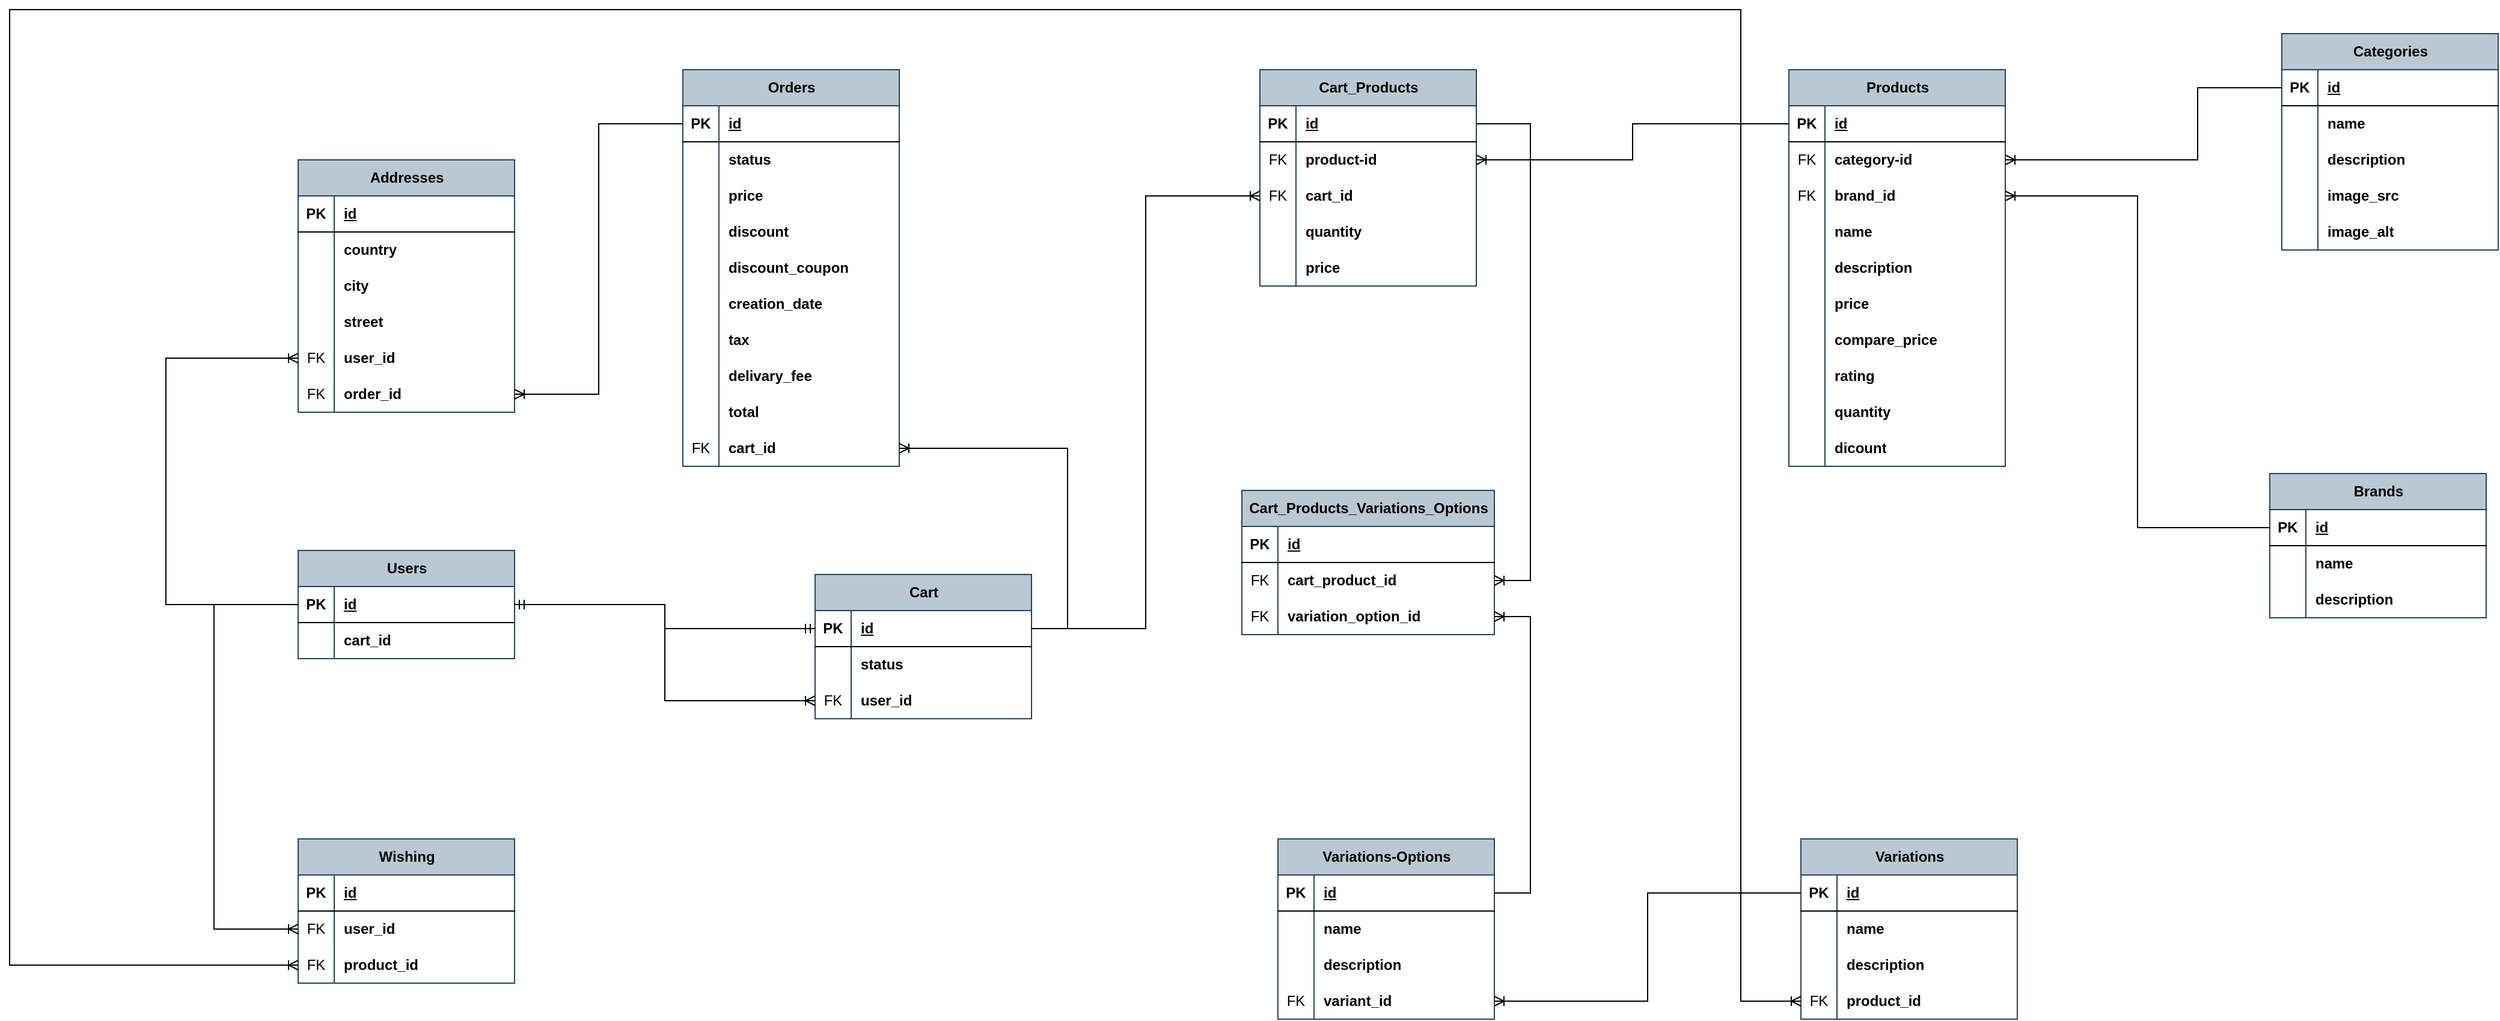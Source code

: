 <mxfile version="21.8.2" type="github">
  <diagram name="Page-1" id="y49tS9mNCJw4aMB9XANe">
    <mxGraphModel dx="3038" dy="2140" grid="1" gridSize="10" guides="1" tooltips="1" connect="1" arrows="1" fold="1" page="1" pageScale="1" pageWidth="827" pageHeight="1169" math="0" shadow="0">
      <root>
        <mxCell id="0" />
        <mxCell id="1" parent="0" />
        <mxCell id="kxch-jT9uVNiydXcee4_-121" value="Products" style="shape=table;startSize=30;container=1;collapsible=1;childLayout=tableLayout;fixedRows=1;rowLines=0;fontStyle=1;align=center;resizeLast=1;html=1;fillColor=#bac8d3;strokeColor=#23445d;" parent="1" vertex="1">
          <mxGeometry x="980" y="-1040" width="180" height="330" as="geometry" />
        </mxCell>
        <mxCell id="kxch-jT9uVNiydXcee4_-122" value="" style="shape=tableRow;horizontal=0;startSize=0;swimlaneHead=0;swimlaneBody=0;fillColor=none;collapsible=0;dropTarget=0;points=[[0,0.5],[1,0.5]];portConstraint=eastwest;top=0;left=0;right=0;bottom=1;" parent="kxch-jT9uVNiydXcee4_-121" vertex="1">
          <mxGeometry y="30" width="180" height="30" as="geometry" />
        </mxCell>
        <mxCell id="kxch-jT9uVNiydXcee4_-123" value="PK" style="shape=partialRectangle;connectable=0;fillColor=none;top=0;left=0;bottom=0;right=0;fontStyle=1;overflow=hidden;whiteSpace=wrap;html=1;" parent="kxch-jT9uVNiydXcee4_-122" vertex="1">
          <mxGeometry width="30" height="30" as="geometry">
            <mxRectangle width="30" height="30" as="alternateBounds" />
          </mxGeometry>
        </mxCell>
        <mxCell id="kxch-jT9uVNiydXcee4_-124" value="id" style="shape=partialRectangle;connectable=0;fillColor=none;top=0;left=0;bottom=0;right=0;align=left;spacingLeft=6;fontStyle=5;overflow=hidden;whiteSpace=wrap;html=1;" parent="kxch-jT9uVNiydXcee4_-122" vertex="1">
          <mxGeometry x="30" width="150" height="30" as="geometry">
            <mxRectangle width="150" height="30" as="alternateBounds" />
          </mxGeometry>
        </mxCell>
        <mxCell id="kxch-jT9uVNiydXcee4_-125" value="" style="shape=tableRow;horizontal=0;startSize=0;swimlaneHead=0;swimlaneBody=0;fillColor=none;collapsible=0;dropTarget=0;points=[[0,0.5],[1,0.5]];portConstraint=eastwest;top=0;left=0;right=0;bottom=0;fontStyle=1" parent="kxch-jT9uVNiydXcee4_-121" vertex="1">
          <mxGeometry y="60" width="180" height="30" as="geometry" />
        </mxCell>
        <mxCell id="kxch-jT9uVNiydXcee4_-126" value="FK" style="shape=partialRectangle;connectable=0;fillColor=none;top=0;left=0;bottom=0;right=0;editable=1;overflow=hidden;whiteSpace=wrap;html=1;" parent="kxch-jT9uVNiydXcee4_-125" vertex="1">
          <mxGeometry width="30" height="30" as="geometry">
            <mxRectangle width="30" height="30" as="alternateBounds" />
          </mxGeometry>
        </mxCell>
        <mxCell id="kxch-jT9uVNiydXcee4_-127" value="category-id" style="shape=partialRectangle;connectable=0;fillColor=none;top=0;left=0;bottom=0;right=0;align=left;spacingLeft=6;overflow=hidden;whiteSpace=wrap;html=1;fontStyle=1" parent="kxch-jT9uVNiydXcee4_-125" vertex="1">
          <mxGeometry x="30" width="150" height="30" as="geometry">
            <mxRectangle width="150" height="30" as="alternateBounds" />
          </mxGeometry>
        </mxCell>
        <mxCell id="7pJBJwIfEfKhIHlX_i0D-165" value="" style="shape=tableRow;horizontal=0;startSize=0;swimlaneHead=0;swimlaneBody=0;fillColor=none;collapsible=0;dropTarget=0;points=[[0,0.5],[1,0.5]];portConstraint=eastwest;top=0;left=0;right=0;bottom=0;fontStyle=1" parent="kxch-jT9uVNiydXcee4_-121" vertex="1">
          <mxGeometry y="90" width="180" height="30" as="geometry" />
        </mxCell>
        <mxCell id="7pJBJwIfEfKhIHlX_i0D-166" value="FK" style="shape=partialRectangle;connectable=0;fillColor=none;top=0;left=0;bottom=0;right=0;editable=1;overflow=hidden;whiteSpace=wrap;html=1;" parent="7pJBJwIfEfKhIHlX_i0D-165" vertex="1">
          <mxGeometry width="30" height="30" as="geometry">
            <mxRectangle width="30" height="30" as="alternateBounds" />
          </mxGeometry>
        </mxCell>
        <mxCell id="7pJBJwIfEfKhIHlX_i0D-167" value="brand_id" style="shape=partialRectangle;connectable=0;fillColor=none;top=0;left=0;bottom=0;right=0;align=left;spacingLeft=6;overflow=hidden;whiteSpace=wrap;html=1;fontStyle=1" parent="7pJBJwIfEfKhIHlX_i0D-165" vertex="1">
          <mxGeometry x="30" width="150" height="30" as="geometry">
            <mxRectangle width="150" height="30" as="alternateBounds" />
          </mxGeometry>
        </mxCell>
        <mxCell id="kxch-jT9uVNiydXcee4_-128" value="" style="shape=tableRow;horizontal=0;startSize=0;swimlaneHead=0;swimlaneBody=0;fillColor=none;collapsible=0;dropTarget=0;points=[[0,0.5],[1,0.5]];portConstraint=eastwest;top=0;left=0;right=0;bottom=0;" parent="kxch-jT9uVNiydXcee4_-121" vertex="1">
          <mxGeometry y="120" width="180" height="30" as="geometry" />
        </mxCell>
        <mxCell id="kxch-jT9uVNiydXcee4_-129" value="" style="shape=partialRectangle;connectable=0;fillColor=none;top=0;left=0;bottom=0;right=0;editable=1;overflow=hidden;whiteSpace=wrap;html=1;" parent="kxch-jT9uVNiydXcee4_-128" vertex="1">
          <mxGeometry width="30" height="30" as="geometry">
            <mxRectangle width="30" height="30" as="alternateBounds" />
          </mxGeometry>
        </mxCell>
        <mxCell id="kxch-jT9uVNiydXcee4_-130" value="name" style="shape=partialRectangle;connectable=0;fillColor=none;top=0;left=0;bottom=0;right=0;align=left;spacingLeft=6;overflow=hidden;whiteSpace=wrap;html=1;fontStyle=1" parent="kxch-jT9uVNiydXcee4_-128" vertex="1">
          <mxGeometry x="30" width="150" height="30" as="geometry">
            <mxRectangle width="150" height="30" as="alternateBounds" />
          </mxGeometry>
        </mxCell>
        <mxCell id="kxch-jT9uVNiydXcee4_-131" value="" style="shape=tableRow;horizontal=0;startSize=0;swimlaneHead=0;swimlaneBody=0;fillColor=none;collapsible=0;dropTarget=0;points=[[0,0.5],[1,0.5]];portConstraint=eastwest;top=0;left=0;right=0;bottom=0;" parent="kxch-jT9uVNiydXcee4_-121" vertex="1">
          <mxGeometry y="150" width="180" height="30" as="geometry" />
        </mxCell>
        <mxCell id="kxch-jT9uVNiydXcee4_-132" value="" style="shape=partialRectangle;connectable=0;fillColor=none;top=0;left=0;bottom=0;right=0;editable=1;overflow=hidden;whiteSpace=wrap;html=1;" parent="kxch-jT9uVNiydXcee4_-131" vertex="1">
          <mxGeometry width="30" height="30" as="geometry">
            <mxRectangle width="30" height="30" as="alternateBounds" />
          </mxGeometry>
        </mxCell>
        <mxCell id="kxch-jT9uVNiydXcee4_-133" value="description" style="shape=partialRectangle;connectable=0;fillColor=none;top=0;left=0;bottom=0;right=0;align=left;spacingLeft=6;overflow=hidden;whiteSpace=wrap;html=1;fontStyle=1" parent="kxch-jT9uVNiydXcee4_-131" vertex="1">
          <mxGeometry x="30" width="150" height="30" as="geometry">
            <mxRectangle width="150" height="30" as="alternateBounds" />
          </mxGeometry>
        </mxCell>
        <mxCell id="kxch-jT9uVNiydXcee4_-134" value="" style="shape=tableRow;horizontal=0;startSize=0;swimlaneHead=0;swimlaneBody=0;fillColor=none;collapsible=0;dropTarget=0;points=[[0,0.5],[1,0.5]];portConstraint=eastwest;top=0;left=0;right=0;bottom=0;" parent="kxch-jT9uVNiydXcee4_-121" vertex="1">
          <mxGeometry y="180" width="180" height="30" as="geometry" />
        </mxCell>
        <mxCell id="kxch-jT9uVNiydXcee4_-135" value="" style="shape=partialRectangle;connectable=0;fillColor=none;top=0;left=0;bottom=0;right=0;editable=1;overflow=hidden;whiteSpace=wrap;html=1;" parent="kxch-jT9uVNiydXcee4_-134" vertex="1">
          <mxGeometry width="30" height="30" as="geometry">
            <mxRectangle width="30" height="30" as="alternateBounds" />
          </mxGeometry>
        </mxCell>
        <mxCell id="kxch-jT9uVNiydXcee4_-136" value="price" style="shape=partialRectangle;connectable=0;fillColor=none;top=0;left=0;bottom=0;right=0;align=left;spacingLeft=6;overflow=hidden;whiteSpace=wrap;html=1;fontStyle=1" parent="kxch-jT9uVNiydXcee4_-134" vertex="1">
          <mxGeometry x="30" width="150" height="30" as="geometry">
            <mxRectangle width="150" height="30" as="alternateBounds" />
          </mxGeometry>
        </mxCell>
        <mxCell id="7pJBJwIfEfKhIHlX_i0D-140" value="" style="shape=tableRow;horizontal=0;startSize=0;swimlaneHead=0;swimlaneBody=0;fillColor=none;collapsible=0;dropTarget=0;points=[[0,0.5],[1,0.5]];portConstraint=eastwest;top=0;left=0;right=0;bottom=0;" parent="kxch-jT9uVNiydXcee4_-121" vertex="1">
          <mxGeometry y="210" width="180" height="30" as="geometry" />
        </mxCell>
        <mxCell id="7pJBJwIfEfKhIHlX_i0D-141" value="" style="shape=partialRectangle;connectable=0;fillColor=none;top=0;left=0;bottom=0;right=0;editable=1;overflow=hidden;whiteSpace=wrap;html=1;" parent="7pJBJwIfEfKhIHlX_i0D-140" vertex="1">
          <mxGeometry width="30" height="30" as="geometry">
            <mxRectangle width="30" height="30" as="alternateBounds" />
          </mxGeometry>
        </mxCell>
        <mxCell id="7pJBJwIfEfKhIHlX_i0D-142" value="compare_price" style="shape=partialRectangle;connectable=0;fillColor=none;top=0;left=0;bottom=0;right=0;align=left;spacingLeft=6;overflow=hidden;whiteSpace=wrap;html=1;fontStyle=1" parent="7pJBJwIfEfKhIHlX_i0D-140" vertex="1">
          <mxGeometry x="30" width="150" height="30" as="geometry">
            <mxRectangle width="150" height="30" as="alternateBounds" />
          </mxGeometry>
        </mxCell>
        <mxCell id="x3oJu6SwGF8aqlV3yVFA-1" value="" style="shape=tableRow;horizontal=0;startSize=0;swimlaneHead=0;swimlaneBody=0;fillColor=none;collapsible=0;dropTarget=0;points=[[0,0.5],[1,0.5]];portConstraint=eastwest;top=0;left=0;right=0;bottom=0;" vertex="1" parent="kxch-jT9uVNiydXcee4_-121">
          <mxGeometry y="240" width="180" height="30" as="geometry" />
        </mxCell>
        <mxCell id="x3oJu6SwGF8aqlV3yVFA-2" value="" style="shape=partialRectangle;connectable=0;fillColor=none;top=0;left=0;bottom=0;right=0;editable=1;overflow=hidden;whiteSpace=wrap;html=1;" vertex="1" parent="x3oJu6SwGF8aqlV3yVFA-1">
          <mxGeometry width="30" height="30" as="geometry">
            <mxRectangle width="30" height="30" as="alternateBounds" />
          </mxGeometry>
        </mxCell>
        <mxCell id="x3oJu6SwGF8aqlV3yVFA-3" value="rating" style="shape=partialRectangle;connectable=0;fillColor=none;top=0;left=0;bottom=0;right=0;align=left;spacingLeft=6;overflow=hidden;whiteSpace=wrap;html=1;fontStyle=1" vertex="1" parent="x3oJu6SwGF8aqlV3yVFA-1">
          <mxGeometry x="30" width="150" height="30" as="geometry">
            <mxRectangle width="150" height="30" as="alternateBounds" />
          </mxGeometry>
        </mxCell>
        <mxCell id="x3oJu6SwGF8aqlV3yVFA-4" value="" style="shape=tableRow;horizontal=0;startSize=0;swimlaneHead=0;swimlaneBody=0;fillColor=none;collapsible=0;dropTarget=0;points=[[0,0.5],[1,0.5]];portConstraint=eastwest;top=0;left=0;right=0;bottom=0;" vertex="1" parent="kxch-jT9uVNiydXcee4_-121">
          <mxGeometry y="270" width="180" height="30" as="geometry" />
        </mxCell>
        <mxCell id="x3oJu6SwGF8aqlV3yVFA-5" value="" style="shape=partialRectangle;connectable=0;fillColor=none;top=0;left=0;bottom=0;right=0;editable=1;overflow=hidden;whiteSpace=wrap;html=1;" vertex="1" parent="x3oJu6SwGF8aqlV3yVFA-4">
          <mxGeometry width="30" height="30" as="geometry">
            <mxRectangle width="30" height="30" as="alternateBounds" />
          </mxGeometry>
        </mxCell>
        <mxCell id="x3oJu6SwGF8aqlV3yVFA-6" value="quantity" style="shape=partialRectangle;connectable=0;fillColor=none;top=0;left=0;bottom=0;right=0;align=left;spacingLeft=6;overflow=hidden;whiteSpace=wrap;html=1;fontStyle=1" vertex="1" parent="x3oJu6SwGF8aqlV3yVFA-4">
          <mxGeometry x="30" width="150" height="30" as="geometry">
            <mxRectangle width="150" height="30" as="alternateBounds" />
          </mxGeometry>
        </mxCell>
        <mxCell id="x3oJu6SwGF8aqlV3yVFA-7" value="" style="shape=tableRow;horizontal=0;startSize=0;swimlaneHead=0;swimlaneBody=0;fillColor=none;collapsible=0;dropTarget=0;points=[[0,0.5],[1,0.5]];portConstraint=eastwest;top=0;left=0;right=0;bottom=0;" vertex="1" parent="kxch-jT9uVNiydXcee4_-121">
          <mxGeometry y="300" width="180" height="30" as="geometry" />
        </mxCell>
        <mxCell id="x3oJu6SwGF8aqlV3yVFA-8" value="" style="shape=partialRectangle;connectable=0;fillColor=none;top=0;left=0;bottom=0;right=0;editable=1;overflow=hidden;whiteSpace=wrap;html=1;" vertex="1" parent="x3oJu6SwGF8aqlV3yVFA-7">
          <mxGeometry width="30" height="30" as="geometry">
            <mxRectangle width="30" height="30" as="alternateBounds" />
          </mxGeometry>
        </mxCell>
        <mxCell id="x3oJu6SwGF8aqlV3yVFA-9" value="dicount" style="shape=partialRectangle;connectable=0;fillColor=none;top=0;left=0;bottom=0;right=0;align=left;spacingLeft=6;overflow=hidden;whiteSpace=wrap;html=1;fontStyle=1" vertex="1" parent="x3oJu6SwGF8aqlV3yVFA-7">
          <mxGeometry x="30" width="150" height="30" as="geometry">
            <mxRectangle width="150" height="30" as="alternateBounds" />
          </mxGeometry>
        </mxCell>
        <mxCell id="kxch-jT9uVNiydXcee4_-161" value="Cart_Products" style="shape=table;startSize=30;container=1;collapsible=1;childLayout=tableLayout;fixedRows=1;rowLines=0;fontStyle=1;align=center;resizeLast=1;html=1;fillColor=#bac8d3;strokeColor=#23445d;" parent="1" vertex="1">
          <mxGeometry x="540" y="-1040" width="180" height="180" as="geometry" />
        </mxCell>
        <mxCell id="kxch-jT9uVNiydXcee4_-162" value="" style="shape=tableRow;horizontal=0;startSize=0;swimlaneHead=0;swimlaneBody=0;fillColor=none;collapsible=0;dropTarget=0;points=[[0,0.5],[1,0.5]];portConstraint=eastwest;top=0;left=0;right=0;bottom=1;" parent="kxch-jT9uVNiydXcee4_-161" vertex="1">
          <mxGeometry y="30" width="180" height="30" as="geometry" />
        </mxCell>
        <mxCell id="kxch-jT9uVNiydXcee4_-163" value="PK" style="shape=partialRectangle;connectable=0;fillColor=none;top=0;left=0;bottom=0;right=0;fontStyle=1;overflow=hidden;whiteSpace=wrap;html=1;" parent="kxch-jT9uVNiydXcee4_-162" vertex="1">
          <mxGeometry width="30" height="30" as="geometry">
            <mxRectangle width="30" height="30" as="alternateBounds" />
          </mxGeometry>
        </mxCell>
        <mxCell id="kxch-jT9uVNiydXcee4_-164" value="id" style="shape=partialRectangle;connectable=0;fillColor=none;top=0;left=0;bottom=0;right=0;align=left;spacingLeft=6;fontStyle=5;overflow=hidden;whiteSpace=wrap;html=1;" parent="kxch-jT9uVNiydXcee4_-162" vertex="1">
          <mxGeometry x="30" width="150" height="30" as="geometry">
            <mxRectangle width="150" height="30" as="alternateBounds" />
          </mxGeometry>
        </mxCell>
        <mxCell id="kxch-jT9uVNiydXcee4_-165" value="" style="shape=tableRow;horizontal=0;startSize=0;swimlaneHead=0;swimlaneBody=0;fillColor=none;collapsible=0;dropTarget=0;points=[[0,0.5],[1,0.5]];portConstraint=eastwest;top=0;left=0;right=0;bottom=0;fontStyle=1" parent="kxch-jT9uVNiydXcee4_-161" vertex="1">
          <mxGeometry y="60" width="180" height="30" as="geometry" />
        </mxCell>
        <mxCell id="kxch-jT9uVNiydXcee4_-166" value="FK" style="shape=partialRectangle;connectable=0;fillColor=none;top=0;left=0;bottom=0;right=0;editable=1;overflow=hidden;whiteSpace=wrap;html=1;" parent="kxch-jT9uVNiydXcee4_-165" vertex="1">
          <mxGeometry width="30" height="30" as="geometry">
            <mxRectangle width="30" height="30" as="alternateBounds" />
          </mxGeometry>
        </mxCell>
        <mxCell id="kxch-jT9uVNiydXcee4_-167" value="product-id" style="shape=partialRectangle;connectable=0;fillColor=none;top=0;left=0;bottom=0;right=0;align=left;spacingLeft=6;overflow=hidden;whiteSpace=wrap;html=1;fontStyle=1" parent="kxch-jT9uVNiydXcee4_-165" vertex="1">
          <mxGeometry x="30" width="150" height="30" as="geometry">
            <mxRectangle width="150" height="30" as="alternateBounds" />
          </mxGeometry>
        </mxCell>
        <mxCell id="kxch-jT9uVNiydXcee4_-168" value="" style="shape=tableRow;horizontal=0;startSize=0;swimlaneHead=0;swimlaneBody=0;fillColor=none;collapsible=0;dropTarget=0;points=[[0,0.5],[1,0.5]];portConstraint=eastwest;top=0;left=0;right=0;bottom=0;" parent="kxch-jT9uVNiydXcee4_-161" vertex="1">
          <mxGeometry y="90" width="180" height="30" as="geometry" />
        </mxCell>
        <mxCell id="kxch-jT9uVNiydXcee4_-169" value="FK" style="shape=partialRectangle;connectable=0;fillColor=none;top=0;left=0;bottom=0;right=0;editable=1;overflow=hidden;whiteSpace=wrap;html=1;" parent="kxch-jT9uVNiydXcee4_-168" vertex="1">
          <mxGeometry width="30" height="30" as="geometry">
            <mxRectangle width="30" height="30" as="alternateBounds" />
          </mxGeometry>
        </mxCell>
        <mxCell id="kxch-jT9uVNiydXcee4_-170" value="cart_id" style="shape=partialRectangle;connectable=0;fillColor=none;top=0;left=0;bottom=0;right=0;align=left;spacingLeft=6;overflow=hidden;whiteSpace=wrap;html=1;fontStyle=1" parent="kxch-jT9uVNiydXcee4_-168" vertex="1">
          <mxGeometry x="30" width="150" height="30" as="geometry">
            <mxRectangle width="150" height="30" as="alternateBounds" />
          </mxGeometry>
        </mxCell>
        <mxCell id="kxch-jT9uVNiydXcee4_-171" value="" style="shape=tableRow;horizontal=0;startSize=0;swimlaneHead=0;swimlaneBody=0;fillColor=none;collapsible=0;dropTarget=0;points=[[0,0.5],[1,0.5]];portConstraint=eastwest;top=0;left=0;right=0;bottom=0;" parent="kxch-jT9uVNiydXcee4_-161" vertex="1">
          <mxGeometry y="120" width="180" height="30" as="geometry" />
        </mxCell>
        <mxCell id="kxch-jT9uVNiydXcee4_-172" value="" style="shape=partialRectangle;connectable=0;fillColor=none;top=0;left=0;bottom=0;right=0;editable=1;overflow=hidden;whiteSpace=wrap;html=1;" parent="kxch-jT9uVNiydXcee4_-171" vertex="1">
          <mxGeometry width="30" height="30" as="geometry">
            <mxRectangle width="30" height="30" as="alternateBounds" />
          </mxGeometry>
        </mxCell>
        <mxCell id="kxch-jT9uVNiydXcee4_-173" value="quantity" style="shape=partialRectangle;connectable=0;fillColor=none;top=0;left=0;bottom=0;right=0;align=left;spacingLeft=6;overflow=hidden;whiteSpace=wrap;html=1;fontStyle=1" parent="kxch-jT9uVNiydXcee4_-171" vertex="1">
          <mxGeometry x="30" width="150" height="30" as="geometry">
            <mxRectangle width="150" height="30" as="alternateBounds" />
          </mxGeometry>
        </mxCell>
        <mxCell id="kxch-jT9uVNiydXcee4_-193" value="" style="shape=tableRow;horizontal=0;startSize=0;swimlaneHead=0;swimlaneBody=0;fillColor=none;collapsible=0;dropTarget=0;points=[[0,0.5],[1,0.5]];portConstraint=eastwest;top=0;left=0;right=0;bottom=0;" parent="kxch-jT9uVNiydXcee4_-161" vertex="1">
          <mxGeometry y="150" width="180" height="30" as="geometry" />
        </mxCell>
        <mxCell id="kxch-jT9uVNiydXcee4_-194" value="" style="shape=partialRectangle;connectable=0;fillColor=none;top=0;left=0;bottom=0;right=0;editable=1;overflow=hidden;whiteSpace=wrap;html=1;" parent="kxch-jT9uVNiydXcee4_-193" vertex="1">
          <mxGeometry width="30" height="30" as="geometry">
            <mxRectangle width="30" height="30" as="alternateBounds" />
          </mxGeometry>
        </mxCell>
        <mxCell id="kxch-jT9uVNiydXcee4_-195" value="price" style="shape=partialRectangle;connectable=0;fillColor=none;top=0;left=0;bottom=0;right=0;align=left;spacingLeft=6;overflow=hidden;whiteSpace=wrap;html=1;fontStyle=1" parent="kxch-jT9uVNiydXcee4_-193" vertex="1">
          <mxGeometry x="30" width="150" height="30" as="geometry">
            <mxRectangle width="150" height="30" as="alternateBounds" />
          </mxGeometry>
        </mxCell>
        <mxCell id="7pJBJwIfEfKhIHlX_i0D-1" value="Cart_Products_Variations_Options" style="shape=table;startSize=30;container=1;collapsible=1;childLayout=tableLayout;fixedRows=1;rowLines=0;fontStyle=1;align=center;resizeLast=1;html=1;fillColor=#bac8d3;strokeColor=#23445d;" parent="1" vertex="1">
          <mxGeometry x="525" y="-690" width="210" height="120" as="geometry" />
        </mxCell>
        <mxCell id="7pJBJwIfEfKhIHlX_i0D-2" value="" style="shape=tableRow;horizontal=0;startSize=0;swimlaneHead=0;swimlaneBody=0;fillColor=none;collapsible=0;dropTarget=0;points=[[0,0.5],[1,0.5]];portConstraint=eastwest;top=0;left=0;right=0;bottom=1;" parent="7pJBJwIfEfKhIHlX_i0D-1" vertex="1">
          <mxGeometry y="30" width="210" height="30" as="geometry" />
        </mxCell>
        <mxCell id="7pJBJwIfEfKhIHlX_i0D-3" value="PK" style="shape=partialRectangle;connectable=0;fillColor=none;top=0;left=0;bottom=0;right=0;fontStyle=1;overflow=hidden;whiteSpace=wrap;html=1;" parent="7pJBJwIfEfKhIHlX_i0D-2" vertex="1">
          <mxGeometry width="30" height="30" as="geometry">
            <mxRectangle width="30" height="30" as="alternateBounds" />
          </mxGeometry>
        </mxCell>
        <mxCell id="7pJBJwIfEfKhIHlX_i0D-4" value="id" style="shape=partialRectangle;connectable=0;fillColor=none;top=0;left=0;bottom=0;right=0;align=left;spacingLeft=6;fontStyle=5;overflow=hidden;whiteSpace=wrap;html=1;" parent="7pJBJwIfEfKhIHlX_i0D-2" vertex="1">
          <mxGeometry x="30" width="180" height="30" as="geometry">
            <mxRectangle width="180" height="30" as="alternateBounds" />
          </mxGeometry>
        </mxCell>
        <mxCell id="7pJBJwIfEfKhIHlX_i0D-5" value="" style="shape=tableRow;horizontal=0;startSize=0;swimlaneHead=0;swimlaneBody=0;fillColor=none;collapsible=0;dropTarget=0;points=[[0,0.5],[1,0.5]];portConstraint=eastwest;top=0;left=0;right=0;bottom=0;fontStyle=1" parent="7pJBJwIfEfKhIHlX_i0D-1" vertex="1">
          <mxGeometry y="60" width="210" height="30" as="geometry" />
        </mxCell>
        <mxCell id="7pJBJwIfEfKhIHlX_i0D-6" value="FK" style="shape=partialRectangle;connectable=0;fillColor=none;top=0;left=0;bottom=0;right=0;editable=1;overflow=hidden;whiteSpace=wrap;html=1;" parent="7pJBJwIfEfKhIHlX_i0D-5" vertex="1">
          <mxGeometry width="30" height="30" as="geometry">
            <mxRectangle width="30" height="30" as="alternateBounds" />
          </mxGeometry>
        </mxCell>
        <mxCell id="7pJBJwIfEfKhIHlX_i0D-7" value="cart_product_id" style="shape=partialRectangle;connectable=0;fillColor=none;top=0;left=0;bottom=0;right=0;align=left;spacingLeft=6;overflow=hidden;whiteSpace=wrap;html=1;fontStyle=1" parent="7pJBJwIfEfKhIHlX_i0D-5" vertex="1">
          <mxGeometry x="30" width="180" height="30" as="geometry">
            <mxRectangle width="180" height="30" as="alternateBounds" />
          </mxGeometry>
        </mxCell>
        <mxCell id="7pJBJwIfEfKhIHlX_i0D-8" value="" style="shape=tableRow;horizontal=0;startSize=0;swimlaneHead=0;swimlaneBody=0;fillColor=none;collapsible=0;dropTarget=0;points=[[0,0.5],[1,0.5]];portConstraint=eastwest;top=0;left=0;right=0;bottom=0;" parent="7pJBJwIfEfKhIHlX_i0D-1" vertex="1">
          <mxGeometry y="90" width="210" height="30" as="geometry" />
        </mxCell>
        <mxCell id="7pJBJwIfEfKhIHlX_i0D-9" value="FK" style="shape=partialRectangle;connectable=0;fillColor=none;top=0;left=0;bottom=0;right=0;editable=1;overflow=hidden;whiteSpace=wrap;html=1;" parent="7pJBJwIfEfKhIHlX_i0D-8" vertex="1">
          <mxGeometry width="30" height="30" as="geometry">
            <mxRectangle width="30" height="30" as="alternateBounds" />
          </mxGeometry>
        </mxCell>
        <mxCell id="7pJBJwIfEfKhIHlX_i0D-10" value="variation_option_id" style="shape=partialRectangle;connectable=0;fillColor=none;top=0;left=0;bottom=0;right=0;align=left;spacingLeft=6;overflow=hidden;whiteSpace=wrap;html=1;fontStyle=1" parent="7pJBJwIfEfKhIHlX_i0D-8" vertex="1">
          <mxGeometry x="30" width="180" height="30" as="geometry">
            <mxRectangle width="180" height="30" as="alternateBounds" />
          </mxGeometry>
        </mxCell>
        <mxCell id="7pJBJwIfEfKhIHlX_i0D-17" value="Categories" style="shape=table;startSize=30;container=1;collapsible=1;childLayout=tableLayout;fixedRows=1;rowLines=0;fontStyle=1;align=center;resizeLast=1;html=1;fillColor=#bac8d3;strokeColor=#23445d;" parent="1" vertex="1">
          <mxGeometry x="1390" y="-1070" width="180" height="180" as="geometry" />
        </mxCell>
        <mxCell id="7pJBJwIfEfKhIHlX_i0D-18" value="" style="shape=tableRow;horizontal=0;startSize=0;swimlaneHead=0;swimlaneBody=0;fillColor=none;collapsible=0;dropTarget=0;points=[[0,0.5],[1,0.5]];portConstraint=eastwest;top=0;left=0;right=0;bottom=1;" parent="7pJBJwIfEfKhIHlX_i0D-17" vertex="1">
          <mxGeometry y="30" width="180" height="30" as="geometry" />
        </mxCell>
        <mxCell id="7pJBJwIfEfKhIHlX_i0D-19" value="PK" style="shape=partialRectangle;connectable=0;fillColor=none;top=0;left=0;bottom=0;right=0;fontStyle=1;overflow=hidden;whiteSpace=wrap;html=1;" parent="7pJBJwIfEfKhIHlX_i0D-18" vertex="1">
          <mxGeometry width="30" height="30" as="geometry">
            <mxRectangle width="30" height="30" as="alternateBounds" />
          </mxGeometry>
        </mxCell>
        <mxCell id="7pJBJwIfEfKhIHlX_i0D-20" value="id" style="shape=partialRectangle;connectable=0;fillColor=none;top=0;left=0;bottom=0;right=0;align=left;spacingLeft=6;fontStyle=5;overflow=hidden;whiteSpace=wrap;html=1;" parent="7pJBJwIfEfKhIHlX_i0D-18" vertex="1">
          <mxGeometry x="30" width="150" height="30" as="geometry">
            <mxRectangle width="150" height="30" as="alternateBounds" />
          </mxGeometry>
        </mxCell>
        <mxCell id="7pJBJwIfEfKhIHlX_i0D-24" value="" style="shape=tableRow;horizontal=0;startSize=0;swimlaneHead=0;swimlaneBody=0;fillColor=none;collapsible=0;dropTarget=0;points=[[0,0.5],[1,0.5]];portConstraint=eastwest;top=0;left=0;right=0;bottom=0;" parent="7pJBJwIfEfKhIHlX_i0D-17" vertex="1">
          <mxGeometry y="60" width="180" height="30" as="geometry" />
        </mxCell>
        <mxCell id="7pJBJwIfEfKhIHlX_i0D-25" value="" style="shape=partialRectangle;connectable=0;fillColor=none;top=0;left=0;bottom=0;right=0;editable=1;overflow=hidden;whiteSpace=wrap;html=1;" parent="7pJBJwIfEfKhIHlX_i0D-24" vertex="1">
          <mxGeometry width="30" height="30" as="geometry">
            <mxRectangle width="30" height="30" as="alternateBounds" />
          </mxGeometry>
        </mxCell>
        <mxCell id="7pJBJwIfEfKhIHlX_i0D-26" value="name" style="shape=partialRectangle;connectable=0;fillColor=none;top=0;left=0;bottom=0;right=0;align=left;spacingLeft=6;overflow=hidden;whiteSpace=wrap;html=1;fontStyle=1" parent="7pJBJwIfEfKhIHlX_i0D-24" vertex="1">
          <mxGeometry x="30" width="150" height="30" as="geometry">
            <mxRectangle width="150" height="30" as="alternateBounds" />
          </mxGeometry>
        </mxCell>
        <mxCell id="7pJBJwIfEfKhIHlX_i0D-27" value="" style="shape=tableRow;horizontal=0;startSize=0;swimlaneHead=0;swimlaneBody=0;fillColor=none;collapsible=0;dropTarget=0;points=[[0,0.5],[1,0.5]];portConstraint=eastwest;top=0;left=0;right=0;bottom=0;" parent="7pJBJwIfEfKhIHlX_i0D-17" vertex="1">
          <mxGeometry y="90" width="180" height="30" as="geometry" />
        </mxCell>
        <mxCell id="7pJBJwIfEfKhIHlX_i0D-28" value="" style="shape=partialRectangle;connectable=0;fillColor=none;top=0;left=0;bottom=0;right=0;editable=1;overflow=hidden;whiteSpace=wrap;html=1;" parent="7pJBJwIfEfKhIHlX_i0D-27" vertex="1">
          <mxGeometry width="30" height="30" as="geometry">
            <mxRectangle width="30" height="30" as="alternateBounds" />
          </mxGeometry>
        </mxCell>
        <mxCell id="7pJBJwIfEfKhIHlX_i0D-29" value="description" style="shape=partialRectangle;connectable=0;fillColor=none;top=0;left=0;bottom=0;right=0;align=left;spacingLeft=6;overflow=hidden;whiteSpace=wrap;html=1;fontStyle=1" parent="7pJBJwIfEfKhIHlX_i0D-27" vertex="1">
          <mxGeometry x="30" width="150" height="30" as="geometry">
            <mxRectangle width="150" height="30" as="alternateBounds" />
          </mxGeometry>
        </mxCell>
        <mxCell id="7pJBJwIfEfKhIHlX_i0D-30" value="" style="shape=tableRow;horizontal=0;startSize=0;swimlaneHead=0;swimlaneBody=0;fillColor=none;collapsible=0;dropTarget=0;points=[[0,0.5],[1,0.5]];portConstraint=eastwest;top=0;left=0;right=0;bottom=0;" parent="7pJBJwIfEfKhIHlX_i0D-17" vertex="1">
          <mxGeometry y="120" width="180" height="30" as="geometry" />
        </mxCell>
        <mxCell id="7pJBJwIfEfKhIHlX_i0D-31" value="" style="shape=partialRectangle;connectable=0;fillColor=none;top=0;left=0;bottom=0;right=0;editable=1;overflow=hidden;whiteSpace=wrap;html=1;" parent="7pJBJwIfEfKhIHlX_i0D-30" vertex="1">
          <mxGeometry width="30" height="30" as="geometry">
            <mxRectangle width="30" height="30" as="alternateBounds" />
          </mxGeometry>
        </mxCell>
        <mxCell id="7pJBJwIfEfKhIHlX_i0D-32" value="image_src" style="shape=partialRectangle;connectable=0;fillColor=none;top=0;left=0;bottom=0;right=0;align=left;spacingLeft=6;overflow=hidden;whiteSpace=wrap;html=1;fontStyle=1" parent="7pJBJwIfEfKhIHlX_i0D-30" vertex="1">
          <mxGeometry x="30" width="150" height="30" as="geometry">
            <mxRectangle width="150" height="30" as="alternateBounds" />
          </mxGeometry>
        </mxCell>
        <mxCell id="7pJBJwIfEfKhIHlX_i0D-117" value="" style="shape=tableRow;horizontal=0;startSize=0;swimlaneHead=0;swimlaneBody=0;fillColor=none;collapsible=0;dropTarget=0;points=[[0,0.5],[1,0.5]];portConstraint=eastwest;top=0;left=0;right=0;bottom=0;" parent="7pJBJwIfEfKhIHlX_i0D-17" vertex="1">
          <mxGeometry y="150" width="180" height="30" as="geometry" />
        </mxCell>
        <mxCell id="7pJBJwIfEfKhIHlX_i0D-118" value="" style="shape=partialRectangle;connectable=0;fillColor=none;top=0;left=0;bottom=0;right=0;editable=1;overflow=hidden;whiteSpace=wrap;html=1;" parent="7pJBJwIfEfKhIHlX_i0D-117" vertex="1">
          <mxGeometry width="30" height="30" as="geometry">
            <mxRectangle width="30" height="30" as="alternateBounds" />
          </mxGeometry>
        </mxCell>
        <mxCell id="7pJBJwIfEfKhIHlX_i0D-119" value="image_alt" style="shape=partialRectangle;connectable=0;fillColor=none;top=0;left=0;bottom=0;right=0;align=left;spacingLeft=6;overflow=hidden;whiteSpace=wrap;html=1;fontStyle=1" parent="7pJBJwIfEfKhIHlX_i0D-117" vertex="1">
          <mxGeometry x="30" width="150" height="30" as="geometry">
            <mxRectangle width="150" height="30" as="alternateBounds" />
          </mxGeometry>
        </mxCell>
        <mxCell id="7pJBJwIfEfKhIHlX_i0D-33" value="Brands" style="shape=table;startSize=30;container=1;collapsible=1;childLayout=tableLayout;fixedRows=1;rowLines=0;fontStyle=1;align=center;resizeLast=1;html=1;fillColor=#bac8d3;strokeColor=#23445d;" parent="1" vertex="1">
          <mxGeometry x="1380" y="-704" width="180" height="120" as="geometry" />
        </mxCell>
        <mxCell id="7pJBJwIfEfKhIHlX_i0D-34" value="" style="shape=tableRow;horizontal=0;startSize=0;swimlaneHead=0;swimlaneBody=0;fillColor=none;collapsible=0;dropTarget=0;points=[[0,0.5],[1,0.5]];portConstraint=eastwest;top=0;left=0;right=0;bottom=1;" parent="7pJBJwIfEfKhIHlX_i0D-33" vertex="1">
          <mxGeometry y="30" width="180" height="30" as="geometry" />
        </mxCell>
        <mxCell id="7pJBJwIfEfKhIHlX_i0D-35" value="PK" style="shape=partialRectangle;connectable=0;fillColor=none;top=0;left=0;bottom=0;right=0;fontStyle=1;overflow=hidden;whiteSpace=wrap;html=1;" parent="7pJBJwIfEfKhIHlX_i0D-34" vertex="1">
          <mxGeometry width="30" height="30" as="geometry">
            <mxRectangle width="30" height="30" as="alternateBounds" />
          </mxGeometry>
        </mxCell>
        <mxCell id="7pJBJwIfEfKhIHlX_i0D-36" value="id" style="shape=partialRectangle;connectable=0;fillColor=none;top=0;left=0;bottom=0;right=0;align=left;spacingLeft=6;fontStyle=5;overflow=hidden;whiteSpace=wrap;html=1;" parent="7pJBJwIfEfKhIHlX_i0D-34" vertex="1">
          <mxGeometry x="30" width="150" height="30" as="geometry">
            <mxRectangle width="150" height="30" as="alternateBounds" />
          </mxGeometry>
        </mxCell>
        <mxCell id="7pJBJwIfEfKhIHlX_i0D-37" value="" style="shape=tableRow;horizontal=0;startSize=0;swimlaneHead=0;swimlaneBody=0;fillColor=none;collapsible=0;dropTarget=0;points=[[0,0.5],[1,0.5]];portConstraint=eastwest;top=0;left=0;right=0;bottom=0;fontStyle=1" parent="7pJBJwIfEfKhIHlX_i0D-33" vertex="1">
          <mxGeometry y="60" width="180" height="30" as="geometry" />
        </mxCell>
        <mxCell id="7pJBJwIfEfKhIHlX_i0D-38" value="" style="shape=partialRectangle;connectable=0;fillColor=none;top=0;left=0;bottom=0;right=0;editable=1;overflow=hidden;whiteSpace=wrap;html=1;" parent="7pJBJwIfEfKhIHlX_i0D-37" vertex="1">
          <mxGeometry width="30" height="30" as="geometry">
            <mxRectangle width="30" height="30" as="alternateBounds" />
          </mxGeometry>
        </mxCell>
        <mxCell id="7pJBJwIfEfKhIHlX_i0D-39" value="name" style="shape=partialRectangle;connectable=0;fillColor=none;top=0;left=0;bottom=0;right=0;align=left;spacingLeft=6;overflow=hidden;whiteSpace=wrap;html=1;fontStyle=1" parent="7pJBJwIfEfKhIHlX_i0D-37" vertex="1">
          <mxGeometry x="30" width="150" height="30" as="geometry">
            <mxRectangle width="150" height="30" as="alternateBounds" />
          </mxGeometry>
        </mxCell>
        <mxCell id="7pJBJwIfEfKhIHlX_i0D-43" value="" style="shape=tableRow;horizontal=0;startSize=0;swimlaneHead=0;swimlaneBody=0;fillColor=none;collapsible=0;dropTarget=0;points=[[0,0.5],[1,0.5]];portConstraint=eastwest;top=0;left=0;right=0;bottom=0;" parent="7pJBJwIfEfKhIHlX_i0D-33" vertex="1">
          <mxGeometry y="90" width="180" height="30" as="geometry" />
        </mxCell>
        <mxCell id="7pJBJwIfEfKhIHlX_i0D-44" value="" style="shape=partialRectangle;connectable=0;fillColor=none;top=0;left=0;bottom=0;right=0;editable=1;overflow=hidden;whiteSpace=wrap;html=1;" parent="7pJBJwIfEfKhIHlX_i0D-43" vertex="1">
          <mxGeometry width="30" height="30" as="geometry">
            <mxRectangle width="30" height="30" as="alternateBounds" />
          </mxGeometry>
        </mxCell>
        <mxCell id="7pJBJwIfEfKhIHlX_i0D-45" value="description" style="shape=partialRectangle;connectable=0;fillColor=none;top=0;left=0;bottom=0;right=0;align=left;spacingLeft=6;overflow=hidden;whiteSpace=wrap;html=1;fontStyle=1" parent="7pJBJwIfEfKhIHlX_i0D-43" vertex="1">
          <mxGeometry x="30" width="150" height="30" as="geometry">
            <mxRectangle width="150" height="30" as="alternateBounds" />
          </mxGeometry>
        </mxCell>
        <mxCell id="7pJBJwIfEfKhIHlX_i0D-49" value="Orders" style="shape=table;startSize=30;container=1;collapsible=1;childLayout=tableLayout;fixedRows=1;rowLines=0;fontStyle=1;align=center;resizeLast=1;html=1;fillColor=#bac8d3;strokeColor=#23445d;" parent="1" vertex="1">
          <mxGeometry x="60" y="-1040" width="180" height="330" as="geometry" />
        </mxCell>
        <mxCell id="7pJBJwIfEfKhIHlX_i0D-50" value="" style="shape=tableRow;horizontal=0;startSize=0;swimlaneHead=0;swimlaneBody=0;fillColor=none;collapsible=0;dropTarget=0;points=[[0,0.5],[1,0.5]];portConstraint=eastwest;top=0;left=0;right=0;bottom=1;" parent="7pJBJwIfEfKhIHlX_i0D-49" vertex="1">
          <mxGeometry y="30" width="180" height="30" as="geometry" />
        </mxCell>
        <mxCell id="7pJBJwIfEfKhIHlX_i0D-51" value="PK" style="shape=partialRectangle;connectable=0;fillColor=none;top=0;left=0;bottom=0;right=0;fontStyle=1;overflow=hidden;whiteSpace=wrap;html=1;" parent="7pJBJwIfEfKhIHlX_i0D-50" vertex="1">
          <mxGeometry width="30" height="30" as="geometry">
            <mxRectangle width="30" height="30" as="alternateBounds" />
          </mxGeometry>
        </mxCell>
        <mxCell id="7pJBJwIfEfKhIHlX_i0D-52" value="id" style="shape=partialRectangle;connectable=0;fillColor=none;top=0;left=0;bottom=0;right=0;align=left;spacingLeft=6;fontStyle=5;overflow=hidden;whiteSpace=wrap;html=1;" parent="7pJBJwIfEfKhIHlX_i0D-50" vertex="1">
          <mxGeometry x="30" width="150" height="30" as="geometry">
            <mxRectangle width="150" height="30" as="alternateBounds" />
          </mxGeometry>
        </mxCell>
        <mxCell id="7pJBJwIfEfKhIHlX_i0D-53" value="" style="shape=tableRow;horizontal=0;startSize=0;swimlaneHead=0;swimlaneBody=0;fillColor=none;collapsible=0;dropTarget=0;points=[[0,0.5],[1,0.5]];portConstraint=eastwest;top=0;left=0;right=0;bottom=0;fontStyle=1" parent="7pJBJwIfEfKhIHlX_i0D-49" vertex="1">
          <mxGeometry y="60" width="180" height="30" as="geometry" />
        </mxCell>
        <mxCell id="7pJBJwIfEfKhIHlX_i0D-54" value="" style="shape=partialRectangle;connectable=0;fillColor=none;top=0;left=0;bottom=0;right=0;editable=1;overflow=hidden;whiteSpace=wrap;html=1;" parent="7pJBJwIfEfKhIHlX_i0D-53" vertex="1">
          <mxGeometry width="30" height="30" as="geometry">
            <mxRectangle width="30" height="30" as="alternateBounds" />
          </mxGeometry>
        </mxCell>
        <mxCell id="7pJBJwIfEfKhIHlX_i0D-55" value="status" style="shape=partialRectangle;connectable=0;fillColor=none;top=0;left=0;bottom=0;right=0;align=left;spacingLeft=6;overflow=hidden;whiteSpace=wrap;html=1;fontStyle=1" parent="7pJBJwIfEfKhIHlX_i0D-53" vertex="1">
          <mxGeometry x="30" width="150" height="30" as="geometry">
            <mxRectangle width="150" height="30" as="alternateBounds" />
          </mxGeometry>
        </mxCell>
        <mxCell id="7pJBJwIfEfKhIHlX_i0D-56" value="" style="shape=tableRow;horizontal=0;startSize=0;swimlaneHead=0;swimlaneBody=0;fillColor=none;collapsible=0;dropTarget=0;points=[[0,0.5],[1,0.5]];portConstraint=eastwest;top=0;left=0;right=0;bottom=0;" parent="7pJBJwIfEfKhIHlX_i0D-49" vertex="1">
          <mxGeometry y="90" width="180" height="30" as="geometry" />
        </mxCell>
        <mxCell id="7pJBJwIfEfKhIHlX_i0D-57" value="" style="shape=partialRectangle;connectable=0;fillColor=none;top=0;left=0;bottom=0;right=0;editable=1;overflow=hidden;whiteSpace=wrap;html=1;" parent="7pJBJwIfEfKhIHlX_i0D-56" vertex="1">
          <mxGeometry width="30" height="30" as="geometry">
            <mxRectangle width="30" height="30" as="alternateBounds" />
          </mxGeometry>
        </mxCell>
        <mxCell id="7pJBJwIfEfKhIHlX_i0D-58" value="price" style="shape=partialRectangle;connectable=0;fillColor=none;top=0;left=0;bottom=0;right=0;align=left;spacingLeft=6;overflow=hidden;whiteSpace=wrap;html=1;fontStyle=1" parent="7pJBJwIfEfKhIHlX_i0D-56" vertex="1">
          <mxGeometry x="30" width="150" height="30" as="geometry">
            <mxRectangle width="150" height="30" as="alternateBounds" />
          </mxGeometry>
        </mxCell>
        <mxCell id="7pJBJwIfEfKhIHlX_i0D-59" value="" style="shape=tableRow;horizontal=0;startSize=0;swimlaneHead=0;swimlaneBody=0;fillColor=none;collapsible=0;dropTarget=0;points=[[0,0.5],[1,0.5]];portConstraint=eastwest;top=0;left=0;right=0;bottom=0;" parent="7pJBJwIfEfKhIHlX_i0D-49" vertex="1">
          <mxGeometry y="120" width="180" height="30" as="geometry" />
        </mxCell>
        <mxCell id="7pJBJwIfEfKhIHlX_i0D-60" value="" style="shape=partialRectangle;connectable=0;fillColor=none;top=0;left=0;bottom=0;right=0;editable=1;overflow=hidden;whiteSpace=wrap;html=1;" parent="7pJBJwIfEfKhIHlX_i0D-59" vertex="1">
          <mxGeometry width="30" height="30" as="geometry">
            <mxRectangle width="30" height="30" as="alternateBounds" />
          </mxGeometry>
        </mxCell>
        <mxCell id="7pJBJwIfEfKhIHlX_i0D-61" value="discount" style="shape=partialRectangle;connectable=0;fillColor=none;top=0;left=0;bottom=0;right=0;align=left;spacingLeft=6;overflow=hidden;whiteSpace=wrap;html=1;fontStyle=1" parent="7pJBJwIfEfKhIHlX_i0D-59" vertex="1">
          <mxGeometry x="30" width="150" height="30" as="geometry">
            <mxRectangle width="150" height="30" as="alternateBounds" />
          </mxGeometry>
        </mxCell>
        <mxCell id="7pJBJwIfEfKhIHlX_i0D-62" value="" style="shape=tableRow;horizontal=0;startSize=0;swimlaneHead=0;swimlaneBody=0;fillColor=none;collapsible=0;dropTarget=0;points=[[0,0.5],[1,0.5]];portConstraint=eastwest;top=0;left=0;right=0;bottom=0;" parent="7pJBJwIfEfKhIHlX_i0D-49" vertex="1">
          <mxGeometry y="150" width="180" height="30" as="geometry" />
        </mxCell>
        <mxCell id="7pJBJwIfEfKhIHlX_i0D-63" value="" style="shape=partialRectangle;connectable=0;fillColor=none;top=0;left=0;bottom=0;right=0;editable=1;overflow=hidden;whiteSpace=wrap;html=1;" parent="7pJBJwIfEfKhIHlX_i0D-62" vertex="1">
          <mxGeometry width="30" height="30" as="geometry">
            <mxRectangle width="30" height="30" as="alternateBounds" />
          </mxGeometry>
        </mxCell>
        <mxCell id="7pJBJwIfEfKhIHlX_i0D-64" value="discount_coupon" style="shape=partialRectangle;connectable=0;fillColor=none;top=0;left=0;bottom=0;right=0;align=left;spacingLeft=6;overflow=hidden;whiteSpace=wrap;html=1;fontStyle=1" parent="7pJBJwIfEfKhIHlX_i0D-62" vertex="1">
          <mxGeometry x="30" width="150" height="30" as="geometry">
            <mxRectangle width="150" height="30" as="alternateBounds" />
          </mxGeometry>
        </mxCell>
        <mxCell id="7pJBJwIfEfKhIHlX_i0D-65" value="" style="shape=tableRow;horizontal=0;startSize=0;swimlaneHead=0;swimlaneBody=0;fillColor=none;collapsible=0;dropTarget=0;points=[[0,0.5],[1,0.5]];portConstraint=eastwest;top=0;left=0;right=0;bottom=0;" parent="7pJBJwIfEfKhIHlX_i0D-49" vertex="1">
          <mxGeometry y="180" width="180" height="30" as="geometry" />
        </mxCell>
        <mxCell id="7pJBJwIfEfKhIHlX_i0D-66" value="" style="shape=partialRectangle;connectable=0;fillColor=none;top=0;left=0;bottom=0;right=0;editable=1;overflow=hidden;whiteSpace=wrap;html=1;" parent="7pJBJwIfEfKhIHlX_i0D-65" vertex="1">
          <mxGeometry width="30" height="30" as="geometry">
            <mxRectangle width="30" height="30" as="alternateBounds" />
          </mxGeometry>
        </mxCell>
        <mxCell id="7pJBJwIfEfKhIHlX_i0D-67" value="creation_date" style="shape=partialRectangle;connectable=0;fillColor=none;top=0;left=0;bottom=0;right=0;align=left;spacingLeft=6;overflow=hidden;whiteSpace=wrap;html=1;fontStyle=1" parent="7pJBJwIfEfKhIHlX_i0D-65" vertex="1">
          <mxGeometry x="30" width="150" height="30" as="geometry">
            <mxRectangle width="150" height="30" as="alternateBounds" />
          </mxGeometry>
        </mxCell>
        <mxCell id="7pJBJwIfEfKhIHlX_i0D-143" value="" style="shape=tableRow;horizontal=0;startSize=0;swimlaneHead=0;swimlaneBody=0;fillColor=none;collapsible=0;dropTarget=0;points=[[0,0.5],[1,0.5]];portConstraint=eastwest;top=0;left=0;right=0;bottom=0;" parent="7pJBJwIfEfKhIHlX_i0D-49" vertex="1">
          <mxGeometry y="210" width="180" height="30" as="geometry" />
        </mxCell>
        <mxCell id="7pJBJwIfEfKhIHlX_i0D-144" value="" style="shape=partialRectangle;connectable=0;fillColor=none;top=0;left=0;bottom=0;right=0;editable=1;overflow=hidden;whiteSpace=wrap;html=1;" parent="7pJBJwIfEfKhIHlX_i0D-143" vertex="1">
          <mxGeometry width="30" height="30" as="geometry">
            <mxRectangle width="30" height="30" as="alternateBounds" />
          </mxGeometry>
        </mxCell>
        <mxCell id="7pJBJwIfEfKhIHlX_i0D-145" value="tax" style="shape=partialRectangle;connectable=0;fillColor=none;top=0;left=0;bottom=0;right=0;align=left;spacingLeft=6;overflow=hidden;whiteSpace=wrap;html=1;fontStyle=1" parent="7pJBJwIfEfKhIHlX_i0D-143" vertex="1">
          <mxGeometry x="30" width="150" height="30" as="geometry">
            <mxRectangle width="150" height="30" as="alternateBounds" />
          </mxGeometry>
        </mxCell>
        <mxCell id="7pJBJwIfEfKhIHlX_i0D-146" value="" style="shape=tableRow;horizontal=0;startSize=0;swimlaneHead=0;swimlaneBody=0;fillColor=none;collapsible=0;dropTarget=0;points=[[0,0.5],[1,0.5]];portConstraint=eastwest;top=0;left=0;right=0;bottom=0;" parent="7pJBJwIfEfKhIHlX_i0D-49" vertex="1">
          <mxGeometry y="240" width="180" height="30" as="geometry" />
        </mxCell>
        <mxCell id="7pJBJwIfEfKhIHlX_i0D-147" value="" style="shape=partialRectangle;connectable=0;fillColor=none;top=0;left=0;bottom=0;right=0;editable=1;overflow=hidden;whiteSpace=wrap;html=1;" parent="7pJBJwIfEfKhIHlX_i0D-146" vertex="1">
          <mxGeometry width="30" height="30" as="geometry">
            <mxRectangle width="30" height="30" as="alternateBounds" />
          </mxGeometry>
        </mxCell>
        <mxCell id="7pJBJwIfEfKhIHlX_i0D-148" value="delivary_fee" style="shape=partialRectangle;connectable=0;fillColor=none;top=0;left=0;bottom=0;right=0;align=left;spacingLeft=6;overflow=hidden;whiteSpace=wrap;html=1;fontStyle=1" parent="7pJBJwIfEfKhIHlX_i0D-146" vertex="1">
          <mxGeometry x="30" width="150" height="30" as="geometry">
            <mxRectangle width="150" height="30" as="alternateBounds" />
          </mxGeometry>
        </mxCell>
        <mxCell id="7pJBJwIfEfKhIHlX_i0D-149" value="" style="shape=tableRow;horizontal=0;startSize=0;swimlaneHead=0;swimlaneBody=0;fillColor=none;collapsible=0;dropTarget=0;points=[[0,0.5],[1,0.5]];portConstraint=eastwest;top=0;left=0;right=0;bottom=0;" parent="7pJBJwIfEfKhIHlX_i0D-49" vertex="1">
          <mxGeometry y="270" width="180" height="30" as="geometry" />
        </mxCell>
        <mxCell id="7pJBJwIfEfKhIHlX_i0D-150" value="" style="shape=partialRectangle;connectable=0;fillColor=none;top=0;left=0;bottom=0;right=0;editable=1;overflow=hidden;whiteSpace=wrap;html=1;" parent="7pJBJwIfEfKhIHlX_i0D-149" vertex="1">
          <mxGeometry width="30" height="30" as="geometry">
            <mxRectangle width="30" height="30" as="alternateBounds" />
          </mxGeometry>
        </mxCell>
        <mxCell id="7pJBJwIfEfKhIHlX_i0D-151" value="total" style="shape=partialRectangle;connectable=0;fillColor=none;top=0;left=0;bottom=0;right=0;align=left;spacingLeft=6;overflow=hidden;whiteSpace=wrap;html=1;fontStyle=1" parent="7pJBJwIfEfKhIHlX_i0D-149" vertex="1">
          <mxGeometry x="30" width="150" height="30" as="geometry">
            <mxRectangle width="150" height="30" as="alternateBounds" />
          </mxGeometry>
        </mxCell>
        <mxCell id="7pJBJwIfEfKhIHlX_i0D-152" value="" style="shape=tableRow;horizontal=0;startSize=0;swimlaneHead=0;swimlaneBody=0;fillColor=none;collapsible=0;dropTarget=0;points=[[0,0.5],[1,0.5]];portConstraint=eastwest;top=0;left=0;right=0;bottom=0;" parent="7pJBJwIfEfKhIHlX_i0D-49" vertex="1">
          <mxGeometry y="300" width="180" height="30" as="geometry" />
        </mxCell>
        <mxCell id="7pJBJwIfEfKhIHlX_i0D-153" value="FK" style="shape=partialRectangle;connectable=0;fillColor=none;top=0;left=0;bottom=0;right=0;editable=1;overflow=hidden;whiteSpace=wrap;html=1;" parent="7pJBJwIfEfKhIHlX_i0D-152" vertex="1">
          <mxGeometry width="30" height="30" as="geometry">
            <mxRectangle width="30" height="30" as="alternateBounds" />
          </mxGeometry>
        </mxCell>
        <mxCell id="7pJBJwIfEfKhIHlX_i0D-154" value="cart_id" style="shape=partialRectangle;connectable=0;fillColor=none;top=0;left=0;bottom=0;right=0;align=left;spacingLeft=6;overflow=hidden;whiteSpace=wrap;html=1;fontStyle=1" parent="7pJBJwIfEfKhIHlX_i0D-152" vertex="1">
          <mxGeometry x="30" width="150" height="30" as="geometry">
            <mxRectangle width="150" height="30" as="alternateBounds" />
          </mxGeometry>
        </mxCell>
        <mxCell id="7pJBJwIfEfKhIHlX_i0D-68" value="Cart" style="shape=table;startSize=30;container=1;collapsible=1;childLayout=tableLayout;fixedRows=1;rowLines=0;fontStyle=1;align=center;resizeLast=1;html=1;fillColor=#bac8d3;strokeColor=#23445d;" parent="1" vertex="1">
          <mxGeometry x="170" y="-620" width="180" height="120" as="geometry" />
        </mxCell>
        <mxCell id="7pJBJwIfEfKhIHlX_i0D-69" value="" style="shape=tableRow;horizontal=0;startSize=0;swimlaneHead=0;swimlaneBody=0;fillColor=none;collapsible=0;dropTarget=0;points=[[0,0.5],[1,0.5]];portConstraint=eastwest;top=0;left=0;right=0;bottom=1;" parent="7pJBJwIfEfKhIHlX_i0D-68" vertex="1">
          <mxGeometry y="30" width="180" height="30" as="geometry" />
        </mxCell>
        <mxCell id="7pJBJwIfEfKhIHlX_i0D-70" value="PK" style="shape=partialRectangle;connectable=0;fillColor=none;top=0;left=0;bottom=0;right=0;fontStyle=1;overflow=hidden;whiteSpace=wrap;html=1;" parent="7pJBJwIfEfKhIHlX_i0D-69" vertex="1">
          <mxGeometry width="30" height="30" as="geometry">
            <mxRectangle width="30" height="30" as="alternateBounds" />
          </mxGeometry>
        </mxCell>
        <mxCell id="7pJBJwIfEfKhIHlX_i0D-71" value="id" style="shape=partialRectangle;connectable=0;fillColor=none;top=0;left=0;bottom=0;right=0;align=left;spacingLeft=6;fontStyle=5;overflow=hidden;whiteSpace=wrap;html=1;" parent="7pJBJwIfEfKhIHlX_i0D-69" vertex="1">
          <mxGeometry x="30" width="150" height="30" as="geometry">
            <mxRectangle width="150" height="30" as="alternateBounds" />
          </mxGeometry>
        </mxCell>
        <mxCell id="7pJBJwIfEfKhIHlX_i0D-72" value="" style="shape=tableRow;horizontal=0;startSize=0;swimlaneHead=0;swimlaneBody=0;fillColor=none;collapsible=0;dropTarget=0;points=[[0,0.5],[1,0.5]];portConstraint=eastwest;top=0;left=0;right=0;bottom=0;fontStyle=1" parent="7pJBJwIfEfKhIHlX_i0D-68" vertex="1">
          <mxGeometry y="60" width="180" height="30" as="geometry" />
        </mxCell>
        <mxCell id="7pJBJwIfEfKhIHlX_i0D-73" value="" style="shape=partialRectangle;connectable=0;fillColor=none;top=0;left=0;bottom=0;right=0;editable=1;overflow=hidden;whiteSpace=wrap;html=1;" parent="7pJBJwIfEfKhIHlX_i0D-72" vertex="1">
          <mxGeometry width="30" height="30" as="geometry">
            <mxRectangle width="30" height="30" as="alternateBounds" />
          </mxGeometry>
        </mxCell>
        <mxCell id="7pJBJwIfEfKhIHlX_i0D-74" value="status" style="shape=partialRectangle;connectable=0;fillColor=none;top=0;left=0;bottom=0;right=0;align=left;spacingLeft=6;overflow=hidden;whiteSpace=wrap;html=1;fontStyle=1" parent="7pJBJwIfEfKhIHlX_i0D-72" vertex="1">
          <mxGeometry x="30" width="150" height="30" as="geometry">
            <mxRectangle width="150" height="30" as="alternateBounds" />
          </mxGeometry>
        </mxCell>
        <mxCell id="7pJBJwIfEfKhIHlX_i0D-75" value="" style="shape=tableRow;horizontal=0;startSize=0;swimlaneHead=0;swimlaneBody=0;fillColor=none;collapsible=0;dropTarget=0;points=[[0,0.5],[1,0.5]];portConstraint=eastwest;top=0;left=0;right=0;bottom=0;" parent="7pJBJwIfEfKhIHlX_i0D-68" vertex="1">
          <mxGeometry y="90" width="180" height="30" as="geometry" />
        </mxCell>
        <mxCell id="7pJBJwIfEfKhIHlX_i0D-76" value="FK" style="shape=partialRectangle;connectable=0;fillColor=none;top=0;left=0;bottom=0;right=0;editable=1;overflow=hidden;whiteSpace=wrap;html=1;" parent="7pJBJwIfEfKhIHlX_i0D-75" vertex="1">
          <mxGeometry width="30" height="30" as="geometry">
            <mxRectangle width="30" height="30" as="alternateBounds" />
          </mxGeometry>
        </mxCell>
        <mxCell id="7pJBJwIfEfKhIHlX_i0D-77" value="user_id" style="shape=partialRectangle;connectable=0;fillColor=none;top=0;left=0;bottom=0;right=0;align=left;spacingLeft=6;overflow=hidden;whiteSpace=wrap;html=1;fontStyle=1" parent="7pJBJwIfEfKhIHlX_i0D-75" vertex="1">
          <mxGeometry x="30" width="150" height="30" as="geometry">
            <mxRectangle width="150" height="30" as="alternateBounds" />
          </mxGeometry>
        </mxCell>
        <mxCell id="7pJBJwIfEfKhIHlX_i0D-87" value="Users" style="shape=table;startSize=30;container=1;collapsible=1;childLayout=tableLayout;fixedRows=1;rowLines=0;fontStyle=1;align=center;resizeLast=1;html=1;fillColor=#bac8d3;strokeColor=#23445d;" parent="1" vertex="1">
          <mxGeometry x="-260" y="-640" width="180" height="90" as="geometry" />
        </mxCell>
        <mxCell id="7pJBJwIfEfKhIHlX_i0D-88" value="" style="shape=tableRow;horizontal=0;startSize=0;swimlaneHead=0;swimlaneBody=0;fillColor=none;collapsible=0;dropTarget=0;points=[[0,0.5],[1,0.5]];portConstraint=eastwest;top=0;left=0;right=0;bottom=1;" parent="7pJBJwIfEfKhIHlX_i0D-87" vertex="1">
          <mxGeometry y="30" width="180" height="30" as="geometry" />
        </mxCell>
        <mxCell id="7pJBJwIfEfKhIHlX_i0D-89" value="PK" style="shape=partialRectangle;connectable=0;fillColor=none;top=0;left=0;bottom=0;right=0;fontStyle=1;overflow=hidden;whiteSpace=wrap;html=1;" parent="7pJBJwIfEfKhIHlX_i0D-88" vertex="1">
          <mxGeometry width="30" height="30" as="geometry">
            <mxRectangle width="30" height="30" as="alternateBounds" />
          </mxGeometry>
        </mxCell>
        <mxCell id="7pJBJwIfEfKhIHlX_i0D-90" value="id" style="shape=partialRectangle;connectable=0;fillColor=none;top=0;left=0;bottom=0;right=0;align=left;spacingLeft=6;fontStyle=5;overflow=hidden;whiteSpace=wrap;html=1;" parent="7pJBJwIfEfKhIHlX_i0D-88" vertex="1">
          <mxGeometry x="30" width="150" height="30" as="geometry">
            <mxRectangle width="150" height="30" as="alternateBounds" />
          </mxGeometry>
        </mxCell>
        <mxCell id="7pJBJwIfEfKhIHlX_i0D-91" value="" style="shape=tableRow;horizontal=0;startSize=0;swimlaneHead=0;swimlaneBody=0;fillColor=none;collapsible=0;dropTarget=0;points=[[0,0.5],[1,0.5]];portConstraint=eastwest;top=0;left=0;right=0;bottom=0;fontStyle=1" parent="7pJBJwIfEfKhIHlX_i0D-87" vertex="1">
          <mxGeometry y="60" width="180" height="30" as="geometry" />
        </mxCell>
        <mxCell id="7pJBJwIfEfKhIHlX_i0D-92" value="" style="shape=partialRectangle;connectable=0;fillColor=none;top=0;left=0;bottom=0;right=0;editable=1;overflow=hidden;whiteSpace=wrap;html=1;" parent="7pJBJwIfEfKhIHlX_i0D-91" vertex="1">
          <mxGeometry width="30" height="30" as="geometry">
            <mxRectangle width="30" height="30" as="alternateBounds" />
          </mxGeometry>
        </mxCell>
        <mxCell id="7pJBJwIfEfKhIHlX_i0D-93" value="cart_id" style="shape=partialRectangle;connectable=0;fillColor=none;top=0;left=0;bottom=0;right=0;align=left;spacingLeft=6;overflow=hidden;whiteSpace=wrap;html=1;fontStyle=1" parent="7pJBJwIfEfKhIHlX_i0D-91" vertex="1">
          <mxGeometry x="30" width="150" height="30" as="geometry">
            <mxRectangle width="150" height="30" as="alternateBounds" />
          </mxGeometry>
        </mxCell>
        <mxCell id="7pJBJwIfEfKhIHlX_i0D-97" value="Addresses" style="shape=table;startSize=30;container=1;collapsible=1;childLayout=tableLayout;fixedRows=1;rowLines=0;fontStyle=1;align=center;resizeLast=1;html=1;fillColor=#bac8d3;strokeColor=#23445d;" parent="1" vertex="1">
          <mxGeometry x="-260" y="-965" width="180" height="210" as="geometry" />
        </mxCell>
        <mxCell id="7pJBJwIfEfKhIHlX_i0D-98" value="" style="shape=tableRow;horizontal=0;startSize=0;swimlaneHead=0;swimlaneBody=0;fillColor=none;collapsible=0;dropTarget=0;points=[[0,0.5],[1,0.5]];portConstraint=eastwest;top=0;left=0;right=0;bottom=1;" parent="7pJBJwIfEfKhIHlX_i0D-97" vertex="1">
          <mxGeometry y="30" width="180" height="30" as="geometry" />
        </mxCell>
        <mxCell id="7pJBJwIfEfKhIHlX_i0D-99" value="PK" style="shape=partialRectangle;connectable=0;fillColor=none;top=0;left=0;bottom=0;right=0;fontStyle=1;overflow=hidden;whiteSpace=wrap;html=1;" parent="7pJBJwIfEfKhIHlX_i0D-98" vertex="1">
          <mxGeometry width="30" height="30" as="geometry">
            <mxRectangle width="30" height="30" as="alternateBounds" />
          </mxGeometry>
        </mxCell>
        <mxCell id="7pJBJwIfEfKhIHlX_i0D-100" value="id" style="shape=partialRectangle;connectable=0;fillColor=none;top=0;left=0;bottom=0;right=0;align=left;spacingLeft=6;fontStyle=5;overflow=hidden;whiteSpace=wrap;html=1;" parent="7pJBJwIfEfKhIHlX_i0D-98" vertex="1">
          <mxGeometry x="30" width="150" height="30" as="geometry">
            <mxRectangle width="150" height="30" as="alternateBounds" />
          </mxGeometry>
        </mxCell>
        <mxCell id="7pJBJwIfEfKhIHlX_i0D-101" value="" style="shape=tableRow;horizontal=0;startSize=0;swimlaneHead=0;swimlaneBody=0;fillColor=none;collapsible=0;dropTarget=0;points=[[0,0.5],[1,0.5]];portConstraint=eastwest;top=0;left=0;right=0;bottom=0;fontStyle=1" parent="7pJBJwIfEfKhIHlX_i0D-97" vertex="1">
          <mxGeometry y="60" width="180" height="30" as="geometry" />
        </mxCell>
        <mxCell id="7pJBJwIfEfKhIHlX_i0D-102" value="" style="shape=partialRectangle;connectable=0;fillColor=none;top=0;left=0;bottom=0;right=0;editable=1;overflow=hidden;whiteSpace=wrap;html=1;" parent="7pJBJwIfEfKhIHlX_i0D-101" vertex="1">
          <mxGeometry width="30" height="30" as="geometry">
            <mxRectangle width="30" height="30" as="alternateBounds" />
          </mxGeometry>
        </mxCell>
        <mxCell id="7pJBJwIfEfKhIHlX_i0D-103" value="country" style="shape=partialRectangle;connectable=0;fillColor=none;top=0;left=0;bottom=0;right=0;align=left;spacingLeft=6;overflow=hidden;whiteSpace=wrap;html=1;fontStyle=1" parent="7pJBJwIfEfKhIHlX_i0D-101" vertex="1">
          <mxGeometry x="30" width="150" height="30" as="geometry">
            <mxRectangle width="150" height="30" as="alternateBounds" />
          </mxGeometry>
        </mxCell>
        <mxCell id="7pJBJwIfEfKhIHlX_i0D-104" value="" style="shape=tableRow;horizontal=0;startSize=0;swimlaneHead=0;swimlaneBody=0;fillColor=none;collapsible=0;dropTarget=0;points=[[0,0.5],[1,0.5]];portConstraint=eastwest;top=0;left=0;right=0;bottom=0;" parent="7pJBJwIfEfKhIHlX_i0D-97" vertex="1">
          <mxGeometry y="90" width="180" height="30" as="geometry" />
        </mxCell>
        <mxCell id="7pJBJwIfEfKhIHlX_i0D-105" value="" style="shape=partialRectangle;connectable=0;fillColor=none;top=0;left=0;bottom=0;right=0;editable=1;overflow=hidden;whiteSpace=wrap;html=1;" parent="7pJBJwIfEfKhIHlX_i0D-104" vertex="1">
          <mxGeometry width="30" height="30" as="geometry">
            <mxRectangle width="30" height="30" as="alternateBounds" />
          </mxGeometry>
        </mxCell>
        <mxCell id="7pJBJwIfEfKhIHlX_i0D-106" value="city" style="shape=partialRectangle;connectable=0;fillColor=none;top=0;left=0;bottom=0;right=0;align=left;spacingLeft=6;overflow=hidden;whiteSpace=wrap;html=1;fontStyle=1" parent="7pJBJwIfEfKhIHlX_i0D-104" vertex="1">
          <mxGeometry x="30" width="150" height="30" as="geometry">
            <mxRectangle width="150" height="30" as="alternateBounds" />
          </mxGeometry>
        </mxCell>
        <mxCell id="7pJBJwIfEfKhIHlX_i0D-155" value="" style="shape=tableRow;horizontal=0;startSize=0;swimlaneHead=0;swimlaneBody=0;fillColor=none;collapsible=0;dropTarget=0;points=[[0,0.5],[1,0.5]];portConstraint=eastwest;top=0;left=0;right=0;bottom=0;" parent="7pJBJwIfEfKhIHlX_i0D-97" vertex="1">
          <mxGeometry y="120" width="180" height="30" as="geometry" />
        </mxCell>
        <mxCell id="7pJBJwIfEfKhIHlX_i0D-156" value="" style="shape=partialRectangle;connectable=0;fillColor=none;top=0;left=0;bottom=0;right=0;editable=1;overflow=hidden;whiteSpace=wrap;html=1;" parent="7pJBJwIfEfKhIHlX_i0D-155" vertex="1">
          <mxGeometry width="30" height="30" as="geometry">
            <mxRectangle width="30" height="30" as="alternateBounds" />
          </mxGeometry>
        </mxCell>
        <mxCell id="7pJBJwIfEfKhIHlX_i0D-157" value="street" style="shape=partialRectangle;connectable=0;fillColor=none;top=0;left=0;bottom=0;right=0;align=left;spacingLeft=6;overflow=hidden;whiteSpace=wrap;html=1;fontStyle=1" parent="7pJBJwIfEfKhIHlX_i0D-155" vertex="1">
          <mxGeometry x="30" width="150" height="30" as="geometry">
            <mxRectangle width="150" height="30" as="alternateBounds" />
          </mxGeometry>
        </mxCell>
        <mxCell id="7pJBJwIfEfKhIHlX_i0D-158" value="" style="shape=tableRow;horizontal=0;startSize=0;swimlaneHead=0;swimlaneBody=0;fillColor=none;collapsible=0;dropTarget=0;points=[[0,0.5],[1,0.5]];portConstraint=eastwest;top=0;left=0;right=0;bottom=0;" parent="7pJBJwIfEfKhIHlX_i0D-97" vertex="1">
          <mxGeometry y="150" width="180" height="30" as="geometry" />
        </mxCell>
        <mxCell id="7pJBJwIfEfKhIHlX_i0D-159" value="FK" style="shape=partialRectangle;connectable=0;fillColor=none;top=0;left=0;bottom=0;right=0;editable=1;overflow=hidden;whiteSpace=wrap;html=1;" parent="7pJBJwIfEfKhIHlX_i0D-158" vertex="1">
          <mxGeometry width="30" height="30" as="geometry">
            <mxRectangle width="30" height="30" as="alternateBounds" />
          </mxGeometry>
        </mxCell>
        <mxCell id="7pJBJwIfEfKhIHlX_i0D-160" value="user_id" style="shape=partialRectangle;connectable=0;fillColor=none;top=0;left=0;bottom=0;right=0;align=left;spacingLeft=6;overflow=hidden;whiteSpace=wrap;html=1;fontStyle=1" parent="7pJBJwIfEfKhIHlX_i0D-158" vertex="1">
          <mxGeometry x="30" width="150" height="30" as="geometry">
            <mxRectangle width="150" height="30" as="alternateBounds" />
          </mxGeometry>
        </mxCell>
        <mxCell id="7pJBJwIfEfKhIHlX_i0D-188" value="" style="shape=tableRow;horizontal=0;startSize=0;swimlaneHead=0;swimlaneBody=0;fillColor=none;collapsible=0;dropTarget=0;points=[[0,0.5],[1,0.5]];portConstraint=eastwest;top=0;left=0;right=0;bottom=0;" parent="7pJBJwIfEfKhIHlX_i0D-97" vertex="1">
          <mxGeometry y="180" width="180" height="30" as="geometry" />
        </mxCell>
        <mxCell id="7pJBJwIfEfKhIHlX_i0D-189" value="FK" style="shape=partialRectangle;connectable=0;fillColor=none;top=0;left=0;bottom=0;right=0;editable=1;overflow=hidden;whiteSpace=wrap;html=1;" parent="7pJBJwIfEfKhIHlX_i0D-188" vertex="1">
          <mxGeometry width="30" height="30" as="geometry">
            <mxRectangle width="30" height="30" as="alternateBounds" />
          </mxGeometry>
        </mxCell>
        <mxCell id="7pJBJwIfEfKhIHlX_i0D-190" value="order_id" style="shape=partialRectangle;connectable=0;fillColor=none;top=0;left=0;bottom=0;right=0;align=left;spacingLeft=6;overflow=hidden;whiteSpace=wrap;html=1;fontStyle=1" parent="7pJBJwIfEfKhIHlX_i0D-188" vertex="1">
          <mxGeometry x="30" width="150" height="30" as="geometry">
            <mxRectangle width="150" height="30" as="alternateBounds" />
          </mxGeometry>
        </mxCell>
        <mxCell id="7pJBJwIfEfKhIHlX_i0D-107" value="Wishing" style="shape=table;startSize=30;container=1;collapsible=1;childLayout=tableLayout;fixedRows=1;rowLines=0;fontStyle=1;align=center;resizeLast=1;html=1;fillColor=#bac8d3;strokeColor=#23445d;" parent="1" vertex="1">
          <mxGeometry x="-260" y="-400" width="180" height="120" as="geometry" />
        </mxCell>
        <mxCell id="7pJBJwIfEfKhIHlX_i0D-108" value="" style="shape=tableRow;horizontal=0;startSize=0;swimlaneHead=0;swimlaneBody=0;fillColor=none;collapsible=0;dropTarget=0;points=[[0,0.5],[1,0.5]];portConstraint=eastwest;top=0;left=0;right=0;bottom=1;" parent="7pJBJwIfEfKhIHlX_i0D-107" vertex="1">
          <mxGeometry y="30" width="180" height="30" as="geometry" />
        </mxCell>
        <mxCell id="7pJBJwIfEfKhIHlX_i0D-109" value="PK" style="shape=partialRectangle;connectable=0;fillColor=none;top=0;left=0;bottom=0;right=0;fontStyle=1;overflow=hidden;whiteSpace=wrap;html=1;" parent="7pJBJwIfEfKhIHlX_i0D-108" vertex="1">
          <mxGeometry width="30" height="30" as="geometry">
            <mxRectangle width="30" height="30" as="alternateBounds" />
          </mxGeometry>
        </mxCell>
        <mxCell id="7pJBJwIfEfKhIHlX_i0D-110" value="id" style="shape=partialRectangle;connectable=0;fillColor=none;top=0;left=0;bottom=0;right=0;align=left;spacingLeft=6;fontStyle=5;overflow=hidden;whiteSpace=wrap;html=1;" parent="7pJBJwIfEfKhIHlX_i0D-108" vertex="1">
          <mxGeometry x="30" width="150" height="30" as="geometry">
            <mxRectangle width="150" height="30" as="alternateBounds" />
          </mxGeometry>
        </mxCell>
        <mxCell id="7pJBJwIfEfKhIHlX_i0D-111" value="" style="shape=tableRow;horizontal=0;startSize=0;swimlaneHead=0;swimlaneBody=0;fillColor=none;collapsible=0;dropTarget=0;points=[[0,0.5],[1,0.5]];portConstraint=eastwest;top=0;left=0;right=0;bottom=0;fontStyle=1" parent="7pJBJwIfEfKhIHlX_i0D-107" vertex="1">
          <mxGeometry y="60" width="180" height="30" as="geometry" />
        </mxCell>
        <mxCell id="7pJBJwIfEfKhIHlX_i0D-112" value="FK" style="shape=partialRectangle;connectable=0;fillColor=none;top=0;left=0;bottom=0;right=0;editable=1;overflow=hidden;whiteSpace=wrap;html=1;" parent="7pJBJwIfEfKhIHlX_i0D-111" vertex="1">
          <mxGeometry width="30" height="30" as="geometry">
            <mxRectangle width="30" height="30" as="alternateBounds" />
          </mxGeometry>
        </mxCell>
        <mxCell id="7pJBJwIfEfKhIHlX_i0D-113" value="user_id" style="shape=partialRectangle;connectable=0;fillColor=none;top=0;left=0;bottom=0;right=0;align=left;spacingLeft=6;overflow=hidden;whiteSpace=wrap;html=1;fontStyle=1" parent="7pJBJwIfEfKhIHlX_i0D-111" vertex="1">
          <mxGeometry x="30" width="150" height="30" as="geometry">
            <mxRectangle width="150" height="30" as="alternateBounds" />
          </mxGeometry>
        </mxCell>
        <mxCell id="7pJBJwIfEfKhIHlX_i0D-114" value="" style="shape=tableRow;horizontal=0;startSize=0;swimlaneHead=0;swimlaneBody=0;fillColor=none;collapsible=0;dropTarget=0;points=[[0,0.5],[1,0.5]];portConstraint=eastwest;top=0;left=0;right=0;bottom=0;" parent="7pJBJwIfEfKhIHlX_i0D-107" vertex="1">
          <mxGeometry y="90" width="180" height="30" as="geometry" />
        </mxCell>
        <mxCell id="7pJBJwIfEfKhIHlX_i0D-115" value="FK" style="shape=partialRectangle;connectable=0;fillColor=none;top=0;left=0;bottom=0;right=0;editable=1;overflow=hidden;whiteSpace=wrap;html=1;" parent="7pJBJwIfEfKhIHlX_i0D-114" vertex="1">
          <mxGeometry width="30" height="30" as="geometry">
            <mxRectangle width="30" height="30" as="alternateBounds" />
          </mxGeometry>
        </mxCell>
        <mxCell id="7pJBJwIfEfKhIHlX_i0D-116" value="product_id" style="shape=partialRectangle;connectable=0;fillColor=none;top=0;left=0;bottom=0;right=0;align=left;spacingLeft=6;overflow=hidden;whiteSpace=wrap;html=1;fontStyle=1" parent="7pJBJwIfEfKhIHlX_i0D-114" vertex="1">
          <mxGeometry x="30" width="150" height="30" as="geometry">
            <mxRectangle width="150" height="30" as="alternateBounds" />
          </mxGeometry>
        </mxCell>
        <mxCell id="7pJBJwIfEfKhIHlX_i0D-120" value="Variations" style="shape=table;startSize=30;container=1;collapsible=1;childLayout=tableLayout;fixedRows=1;rowLines=0;fontStyle=1;align=center;resizeLast=1;html=1;fillColor=#bac8d3;strokeColor=#23445d;" parent="1" vertex="1">
          <mxGeometry x="990" y="-400" width="180" height="150" as="geometry" />
        </mxCell>
        <mxCell id="7pJBJwIfEfKhIHlX_i0D-121" value="" style="shape=tableRow;horizontal=0;startSize=0;swimlaneHead=0;swimlaneBody=0;fillColor=none;collapsible=0;dropTarget=0;points=[[0,0.5],[1,0.5]];portConstraint=eastwest;top=0;left=0;right=0;bottom=1;" parent="7pJBJwIfEfKhIHlX_i0D-120" vertex="1">
          <mxGeometry y="30" width="180" height="30" as="geometry" />
        </mxCell>
        <mxCell id="7pJBJwIfEfKhIHlX_i0D-122" value="PK" style="shape=partialRectangle;connectable=0;fillColor=none;top=0;left=0;bottom=0;right=0;fontStyle=1;overflow=hidden;whiteSpace=wrap;html=1;" parent="7pJBJwIfEfKhIHlX_i0D-121" vertex="1">
          <mxGeometry width="30" height="30" as="geometry">
            <mxRectangle width="30" height="30" as="alternateBounds" />
          </mxGeometry>
        </mxCell>
        <mxCell id="7pJBJwIfEfKhIHlX_i0D-123" value="id" style="shape=partialRectangle;connectable=0;fillColor=none;top=0;left=0;bottom=0;right=0;align=left;spacingLeft=6;fontStyle=5;overflow=hidden;whiteSpace=wrap;html=1;" parent="7pJBJwIfEfKhIHlX_i0D-121" vertex="1">
          <mxGeometry x="30" width="150" height="30" as="geometry">
            <mxRectangle width="150" height="30" as="alternateBounds" />
          </mxGeometry>
        </mxCell>
        <mxCell id="7pJBJwIfEfKhIHlX_i0D-124" value="" style="shape=tableRow;horizontal=0;startSize=0;swimlaneHead=0;swimlaneBody=0;fillColor=none;collapsible=0;dropTarget=0;points=[[0,0.5],[1,0.5]];portConstraint=eastwest;top=0;left=0;right=0;bottom=0;fontStyle=1" parent="7pJBJwIfEfKhIHlX_i0D-120" vertex="1">
          <mxGeometry y="60" width="180" height="30" as="geometry" />
        </mxCell>
        <mxCell id="7pJBJwIfEfKhIHlX_i0D-125" value="" style="shape=partialRectangle;connectable=0;fillColor=none;top=0;left=0;bottom=0;right=0;editable=1;overflow=hidden;whiteSpace=wrap;html=1;" parent="7pJBJwIfEfKhIHlX_i0D-124" vertex="1">
          <mxGeometry width="30" height="30" as="geometry">
            <mxRectangle width="30" height="30" as="alternateBounds" />
          </mxGeometry>
        </mxCell>
        <mxCell id="7pJBJwIfEfKhIHlX_i0D-126" value="name" style="shape=partialRectangle;connectable=0;fillColor=none;top=0;left=0;bottom=0;right=0;align=left;spacingLeft=6;overflow=hidden;whiteSpace=wrap;html=1;fontStyle=1" parent="7pJBJwIfEfKhIHlX_i0D-124" vertex="1">
          <mxGeometry x="30" width="150" height="30" as="geometry">
            <mxRectangle width="150" height="30" as="alternateBounds" />
          </mxGeometry>
        </mxCell>
        <mxCell id="7pJBJwIfEfKhIHlX_i0D-127" value="" style="shape=tableRow;horizontal=0;startSize=0;swimlaneHead=0;swimlaneBody=0;fillColor=none;collapsible=0;dropTarget=0;points=[[0,0.5],[1,0.5]];portConstraint=eastwest;top=0;left=0;right=0;bottom=0;" parent="7pJBJwIfEfKhIHlX_i0D-120" vertex="1">
          <mxGeometry y="90" width="180" height="30" as="geometry" />
        </mxCell>
        <mxCell id="7pJBJwIfEfKhIHlX_i0D-128" value="" style="shape=partialRectangle;connectable=0;fillColor=none;top=0;left=0;bottom=0;right=0;editable=1;overflow=hidden;whiteSpace=wrap;html=1;" parent="7pJBJwIfEfKhIHlX_i0D-127" vertex="1">
          <mxGeometry width="30" height="30" as="geometry">
            <mxRectangle width="30" height="30" as="alternateBounds" />
          </mxGeometry>
        </mxCell>
        <mxCell id="7pJBJwIfEfKhIHlX_i0D-129" value="description" style="shape=partialRectangle;connectable=0;fillColor=none;top=0;left=0;bottom=0;right=0;align=left;spacingLeft=6;overflow=hidden;whiteSpace=wrap;html=1;fontStyle=1" parent="7pJBJwIfEfKhIHlX_i0D-127" vertex="1">
          <mxGeometry x="30" width="150" height="30" as="geometry">
            <mxRectangle width="150" height="30" as="alternateBounds" />
          </mxGeometry>
        </mxCell>
        <mxCell id="7pJBJwIfEfKhIHlX_i0D-174" value="" style="shape=tableRow;horizontal=0;startSize=0;swimlaneHead=0;swimlaneBody=0;fillColor=none;collapsible=0;dropTarget=0;points=[[0,0.5],[1,0.5]];portConstraint=eastwest;top=0;left=0;right=0;bottom=0;" parent="7pJBJwIfEfKhIHlX_i0D-120" vertex="1">
          <mxGeometry y="120" width="180" height="30" as="geometry" />
        </mxCell>
        <mxCell id="7pJBJwIfEfKhIHlX_i0D-175" value="FK" style="shape=partialRectangle;connectable=0;fillColor=none;top=0;left=0;bottom=0;right=0;editable=1;overflow=hidden;whiteSpace=wrap;html=1;" parent="7pJBJwIfEfKhIHlX_i0D-174" vertex="1">
          <mxGeometry width="30" height="30" as="geometry">
            <mxRectangle width="30" height="30" as="alternateBounds" />
          </mxGeometry>
        </mxCell>
        <mxCell id="7pJBJwIfEfKhIHlX_i0D-176" value="product_id" style="shape=partialRectangle;connectable=0;fillColor=none;top=0;left=0;bottom=0;right=0;align=left;spacingLeft=6;overflow=hidden;whiteSpace=wrap;html=1;fontStyle=1" parent="7pJBJwIfEfKhIHlX_i0D-174" vertex="1">
          <mxGeometry x="30" width="150" height="30" as="geometry">
            <mxRectangle width="150" height="30" as="alternateBounds" />
          </mxGeometry>
        </mxCell>
        <mxCell id="7pJBJwIfEfKhIHlX_i0D-130" value="Variations-Options" style="shape=table;startSize=30;container=1;collapsible=1;childLayout=tableLayout;fixedRows=1;rowLines=0;fontStyle=1;align=center;resizeLast=1;html=1;fillColor=#bac8d3;strokeColor=#23445d;" parent="1" vertex="1">
          <mxGeometry x="555" y="-400" width="180" height="150" as="geometry" />
        </mxCell>
        <mxCell id="7pJBJwIfEfKhIHlX_i0D-131" value="" style="shape=tableRow;horizontal=0;startSize=0;swimlaneHead=0;swimlaneBody=0;fillColor=none;collapsible=0;dropTarget=0;points=[[0,0.5],[1,0.5]];portConstraint=eastwest;top=0;left=0;right=0;bottom=1;" parent="7pJBJwIfEfKhIHlX_i0D-130" vertex="1">
          <mxGeometry y="30" width="180" height="30" as="geometry" />
        </mxCell>
        <mxCell id="7pJBJwIfEfKhIHlX_i0D-132" value="PK" style="shape=partialRectangle;connectable=0;fillColor=none;top=0;left=0;bottom=0;right=0;fontStyle=1;overflow=hidden;whiteSpace=wrap;html=1;" parent="7pJBJwIfEfKhIHlX_i0D-131" vertex="1">
          <mxGeometry width="30" height="30" as="geometry">
            <mxRectangle width="30" height="30" as="alternateBounds" />
          </mxGeometry>
        </mxCell>
        <mxCell id="7pJBJwIfEfKhIHlX_i0D-133" value="id" style="shape=partialRectangle;connectable=0;fillColor=none;top=0;left=0;bottom=0;right=0;align=left;spacingLeft=6;fontStyle=5;overflow=hidden;whiteSpace=wrap;html=1;" parent="7pJBJwIfEfKhIHlX_i0D-131" vertex="1">
          <mxGeometry x="30" width="150" height="30" as="geometry">
            <mxRectangle width="150" height="30" as="alternateBounds" />
          </mxGeometry>
        </mxCell>
        <mxCell id="7pJBJwIfEfKhIHlX_i0D-134" value="" style="shape=tableRow;horizontal=0;startSize=0;swimlaneHead=0;swimlaneBody=0;fillColor=none;collapsible=0;dropTarget=0;points=[[0,0.5],[1,0.5]];portConstraint=eastwest;top=0;left=0;right=0;bottom=0;fontStyle=1" parent="7pJBJwIfEfKhIHlX_i0D-130" vertex="1">
          <mxGeometry y="60" width="180" height="30" as="geometry" />
        </mxCell>
        <mxCell id="7pJBJwIfEfKhIHlX_i0D-135" value="" style="shape=partialRectangle;connectable=0;fillColor=none;top=0;left=0;bottom=0;right=0;editable=1;overflow=hidden;whiteSpace=wrap;html=1;" parent="7pJBJwIfEfKhIHlX_i0D-134" vertex="1">
          <mxGeometry width="30" height="30" as="geometry">
            <mxRectangle width="30" height="30" as="alternateBounds" />
          </mxGeometry>
        </mxCell>
        <mxCell id="7pJBJwIfEfKhIHlX_i0D-136" value="name" style="shape=partialRectangle;connectable=0;fillColor=none;top=0;left=0;bottom=0;right=0;align=left;spacingLeft=6;overflow=hidden;whiteSpace=wrap;html=1;fontStyle=1" parent="7pJBJwIfEfKhIHlX_i0D-134" vertex="1">
          <mxGeometry x="30" width="150" height="30" as="geometry">
            <mxRectangle width="150" height="30" as="alternateBounds" />
          </mxGeometry>
        </mxCell>
        <mxCell id="7pJBJwIfEfKhIHlX_i0D-137" value="" style="shape=tableRow;horizontal=0;startSize=0;swimlaneHead=0;swimlaneBody=0;fillColor=none;collapsible=0;dropTarget=0;points=[[0,0.5],[1,0.5]];portConstraint=eastwest;top=0;left=0;right=0;bottom=0;" parent="7pJBJwIfEfKhIHlX_i0D-130" vertex="1">
          <mxGeometry y="90" width="180" height="30" as="geometry" />
        </mxCell>
        <mxCell id="7pJBJwIfEfKhIHlX_i0D-138" value="" style="shape=partialRectangle;connectable=0;fillColor=none;top=0;left=0;bottom=0;right=0;editable=1;overflow=hidden;whiteSpace=wrap;html=1;" parent="7pJBJwIfEfKhIHlX_i0D-137" vertex="1">
          <mxGeometry width="30" height="30" as="geometry">
            <mxRectangle width="30" height="30" as="alternateBounds" />
          </mxGeometry>
        </mxCell>
        <mxCell id="7pJBJwIfEfKhIHlX_i0D-139" value="description" style="shape=partialRectangle;connectable=0;fillColor=none;top=0;left=0;bottom=0;right=0;align=left;spacingLeft=6;overflow=hidden;whiteSpace=wrap;html=1;fontStyle=1" parent="7pJBJwIfEfKhIHlX_i0D-137" vertex="1">
          <mxGeometry x="30" width="150" height="30" as="geometry">
            <mxRectangle width="150" height="30" as="alternateBounds" />
          </mxGeometry>
        </mxCell>
        <mxCell id="7pJBJwIfEfKhIHlX_i0D-162" value="" style="shape=tableRow;horizontal=0;startSize=0;swimlaneHead=0;swimlaneBody=0;fillColor=none;collapsible=0;dropTarget=0;points=[[0,0.5],[1,0.5]];portConstraint=eastwest;top=0;left=0;right=0;bottom=0;" parent="7pJBJwIfEfKhIHlX_i0D-130" vertex="1">
          <mxGeometry y="120" width="180" height="30" as="geometry" />
        </mxCell>
        <mxCell id="7pJBJwIfEfKhIHlX_i0D-163" value="FK" style="shape=partialRectangle;connectable=0;fillColor=none;top=0;left=0;bottom=0;right=0;editable=1;overflow=hidden;whiteSpace=wrap;html=1;" parent="7pJBJwIfEfKhIHlX_i0D-162" vertex="1">
          <mxGeometry width="30" height="30" as="geometry">
            <mxRectangle width="30" height="30" as="alternateBounds" />
          </mxGeometry>
        </mxCell>
        <mxCell id="7pJBJwIfEfKhIHlX_i0D-164" value="variant_id" style="shape=partialRectangle;connectable=0;fillColor=none;top=0;left=0;bottom=0;right=0;align=left;spacingLeft=6;overflow=hidden;whiteSpace=wrap;html=1;fontStyle=1" parent="7pJBJwIfEfKhIHlX_i0D-162" vertex="1">
          <mxGeometry x="30" width="150" height="30" as="geometry">
            <mxRectangle width="150" height="30" as="alternateBounds" />
          </mxGeometry>
        </mxCell>
        <mxCell id="7pJBJwIfEfKhIHlX_i0D-168" value="" style="edgeStyle=orthogonalEdgeStyle;fontSize=12;html=1;endArrow=ERoneToMany;rounded=0;" parent="1" source="7pJBJwIfEfKhIHlX_i0D-34" target="7pJBJwIfEfKhIHlX_i0D-165" edge="1">
          <mxGeometry width="100" height="100" relative="1" as="geometry">
            <mxPoint x="1241" y="-890" as="sourcePoint" />
            <mxPoint x="1370" y="-1000" as="targetPoint" />
          </mxGeometry>
        </mxCell>
        <mxCell id="7pJBJwIfEfKhIHlX_i0D-169" value="" style="edgeStyle=orthogonalEdgeStyle;fontSize=12;html=1;endArrow=ERoneToMany;rounded=0;entryX=1;entryY=0.5;entryDx=0;entryDy=0;exitX=0;exitY=0.5;exitDx=0;exitDy=0;" parent="1" source="7pJBJwIfEfKhIHlX_i0D-18" target="kxch-jT9uVNiydXcee4_-125" edge="1">
          <mxGeometry width="100" height="100" relative="1" as="geometry">
            <mxPoint x="1270" y="-550" as="sourcePoint" />
            <mxPoint x="1050" y="-650" as="targetPoint" />
            <Array as="points">
              <mxPoint x="1320" y="-1025" />
              <mxPoint x="1320" y="-965" />
            </Array>
          </mxGeometry>
        </mxCell>
        <mxCell id="7pJBJwIfEfKhIHlX_i0D-170" value="" style="edgeStyle=orthogonalEdgeStyle;fontSize=12;html=1;endArrow=ERoneToMany;rounded=0;entryX=0;entryY=0.5;entryDx=0;entryDy=0;exitX=0;exitY=0.5;exitDx=0;exitDy=0;" parent="1" source="kxch-jT9uVNiydXcee4_-122" target="7pJBJwIfEfKhIHlX_i0D-174" edge="1">
          <mxGeometry width="100" height="100" relative="1" as="geometry">
            <mxPoint x="1320" y="-474" as="sourcePoint" />
            <mxPoint x="1100" y="-750" as="targetPoint" />
            <Array as="points">
              <mxPoint x="940" y="-995" />
              <mxPoint x="940" y="-265" />
            </Array>
          </mxGeometry>
        </mxCell>
        <mxCell id="7pJBJwIfEfKhIHlX_i0D-180" value="" style="edgeStyle=orthogonalEdgeStyle;fontSize=12;html=1;endArrow=ERoneToMany;rounded=0;exitX=0;exitY=0.5;exitDx=0;exitDy=0;" parent="1" source="7pJBJwIfEfKhIHlX_i0D-121" target="7pJBJwIfEfKhIHlX_i0D-162" edge="1">
          <mxGeometry width="100" height="100" relative="1" as="geometry">
            <mxPoint x="390" y="-370" as="sourcePoint" />
            <mxPoint x="450" y="-610" as="targetPoint" />
          </mxGeometry>
        </mxCell>
        <mxCell id="7pJBJwIfEfKhIHlX_i0D-181" value="" style="edgeStyle=orthogonalEdgeStyle;fontSize=12;html=1;endArrow=ERoneToMany;rounded=0;" parent="1" source="7pJBJwIfEfKhIHlX_i0D-69" target="kxch-jT9uVNiydXcee4_-168" edge="1">
          <mxGeometry width="100" height="100" relative="1" as="geometry">
            <mxPoint x="350" y="-650" as="sourcePoint" />
            <mxPoint x="450" y="-750" as="targetPoint" />
          </mxGeometry>
        </mxCell>
        <mxCell id="7pJBJwIfEfKhIHlX_i0D-182" value="" style="edgeStyle=orthogonalEdgeStyle;fontSize=12;html=1;endArrow=ERoneToMany;rounded=0;" parent="1" source="kxch-jT9uVNiydXcee4_-122" target="kxch-jT9uVNiydXcee4_-165" edge="1">
          <mxGeometry width="100" height="100" relative="1" as="geometry">
            <mxPoint x="350" y="-650" as="sourcePoint" />
            <mxPoint x="450" y="-750" as="targetPoint" />
          </mxGeometry>
        </mxCell>
        <mxCell id="7pJBJwIfEfKhIHlX_i0D-183" value="" style="edgeStyle=entityRelationEdgeStyle;fontSize=12;html=1;endArrow=ERoneToMany;rounded=0;" parent="1" source="kxch-jT9uVNiydXcee4_-162" target="7pJBJwIfEfKhIHlX_i0D-5" edge="1">
          <mxGeometry width="100" height="100" relative="1" as="geometry">
            <mxPoint x="765" y="-990" as="sourcePoint" />
            <mxPoint x="780" y="-610" as="targetPoint" />
            <Array as="points">
              <mxPoint x="495" y="-680" />
              <mxPoint x="795" y="-705" />
            </Array>
          </mxGeometry>
        </mxCell>
        <mxCell id="7pJBJwIfEfKhIHlX_i0D-184" value="" style="edgeStyle=entityRelationEdgeStyle;fontSize=12;html=1;endArrow=ERoneToMany;rounded=0;" parent="1" source="7pJBJwIfEfKhIHlX_i0D-131" target="7pJBJwIfEfKhIHlX_i0D-8" edge="1">
          <mxGeometry width="100" height="100" relative="1" as="geometry">
            <mxPoint x="540" y="-540" as="sourcePoint" />
            <mxPoint x="630" y="-420" as="targetPoint" />
          </mxGeometry>
        </mxCell>
        <mxCell id="7pJBJwIfEfKhIHlX_i0D-185" value="" style="edgeStyle=orthogonalEdgeStyle;fontSize=12;html=1;endArrow=ERoneToMany;rounded=0;" parent="1" source="7pJBJwIfEfKhIHlX_i0D-88" target="7pJBJwIfEfKhIHlX_i0D-75" edge="1">
          <mxGeometry width="100" height="100" relative="1" as="geometry">
            <mxPoint x="10" y="-350" as="sourcePoint" />
            <mxPoint x="110" y="-450" as="targetPoint" />
          </mxGeometry>
        </mxCell>
        <mxCell id="7pJBJwIfEfKhIHlX_i0D-186" value="" style="edgeStyle=entityRelationEdgeStyle;fontSize=12;html=1;endArrow=ERoneToMany;rounded=0;" parent="1" source="7pJBJwIfEfKhIHlX_i0D-69" target="7pJBJwIfEfKhIHlX_i0D-152" edge="1">
          <mxGeometry width="100" height="100" relative="1" as="geometry">
            <mxPoint x="-350" y="-630" as="sourcePoint" />
            <mxPoint x="-250" y="-730" as="targetPoint" />
          </mxGeometry>
        </mxCell>
        <mxCell id="7pJBJwIfEfKhIHlX_i0D-187" value="" style="edgeStyle=orthogonalEdgeStyle;fontSize=12;html=1;endArrow=ERmandOne;startArrow=ERmandOne;rounded=0;entryX=0;entryY=0.5;entryDx=0;entryDy=0;" parent="1" source="7pJBJwIfEfKhIHlX_i0D-88" target="7pJBJwIfEfKhIHlX_i0D-69" edge="1">
          <mxGeometry width="100" height="100" relative="1" as="geometry">
            <mxPoint y="-360" as="sourcePoint" />
            <mxPoint x="100" y="-460" as="targetPoint" />
          </mxGeometry>
        </mxCell>
        <mxCell id="7pJBJwIfEfKhIHlX_i0D-191" value="" style="edgeStyle=orthogonalEdgeStyle;fontSize=12;html=1;endArrow=ERoneToMany;rounded=0;" parent="1" source="7pJBJwIfEfKhIHlX_i0D-88" target="7pJBJwIfEfKhIHlX_i0D-158" edge="1">
          <mxGeometry width="100" height="100" relative="1" as="geometry">
            <mxPoint x="-430" y="-600" as="sourcePoint" />
            <mxPoint x="-370" y="-775" as="targetPoint" />
            <Array as="points">
              <mxPoint x="-370" y="-595" />
              <mxPoint x="-370" y="-800" />
            </Array>
          </mxGeometry>
        </mxCell>
        <mxCell id="7pJBJwIfEfKhIHlX_i0D-192" value="" style="edgeStyle=orthogonalEdgeStyle;fontSize=12;html=1;endArrow=ERoneToMany;rounded=0;" parent="1" source="7pJBJwIfEfKhIHlX_i0D-50" target="7pJBJwIfEfKhIHlX_i0D-188" edge="1">
          <mxGeometry width="100" height="100" relative="1" as="geometry">
            <mxPoint x="-90" y="-660" as="sourcePoint" />
            <mxPoint x="10" y="-760" as="targetPoint" />
          </mxGeometry>
        </mxCell>
        <mxCell id="7pJBJwIfEfKhIHlX_i0D-193" value="" style="edgeStyle=orthogonalEdgeStyle;fontSize=12;html=1;endArrow=ERoneToMany;rounded=0;" parent="1" source="7pJBJwIfEfKhIHlX_i0D-88" target="7pJBJwIfEfKhIHlX_i0D-111" edge="1">
          <mxGeometry width="100" height="100" relative="1" as="geometry">
            <mxPoint x="-490" y="-270" as="sourcePoint" />
            <mxPoint x="-390" y="-370" as="targetPoint" />
            <Array as="points">
              <mxPoint x="-330" y="-595" />
              <mxPoint x="-330" y="-325.0" />
            </Array>
          </mxGeometry>
        </mxCell>
        <mxCell id="7pJBJwIfEfKhIHlX_i0D-194" value="" style="edgeStyle=orthogonalEdgeStyle;fontSize=12;html=1;endArrow=ERoneToMany;rounded=0;exitX=0;exitY=0.5;exitDx=0;exitDy=0;" parent="1" source="kxch-jT9uVNiydXcee4_-122" target="7pJBJwIfEfKhIHlX_i0D-114" edge="1">
          <mxGeometry width="100" height="100" relative="1" as="geometry">
            <mxPoint x="20" y="-250" as="sourcePoint" />
            <mxPoint x="120" y="-350" as="targetPoint" />
            <Array as="points">
              <mxPoint x="940" y="-995" />
              <mxPoint x="940" y="-1090" />
              <mxPoint x="-500" y="-1090" />
              <mxPoint x="-500" y="-295" />
            </Array>
          </mxGeometry>
        </mxCell>
      </root>
    </mxGraphModel>
  </diagram>
</mxfile>
